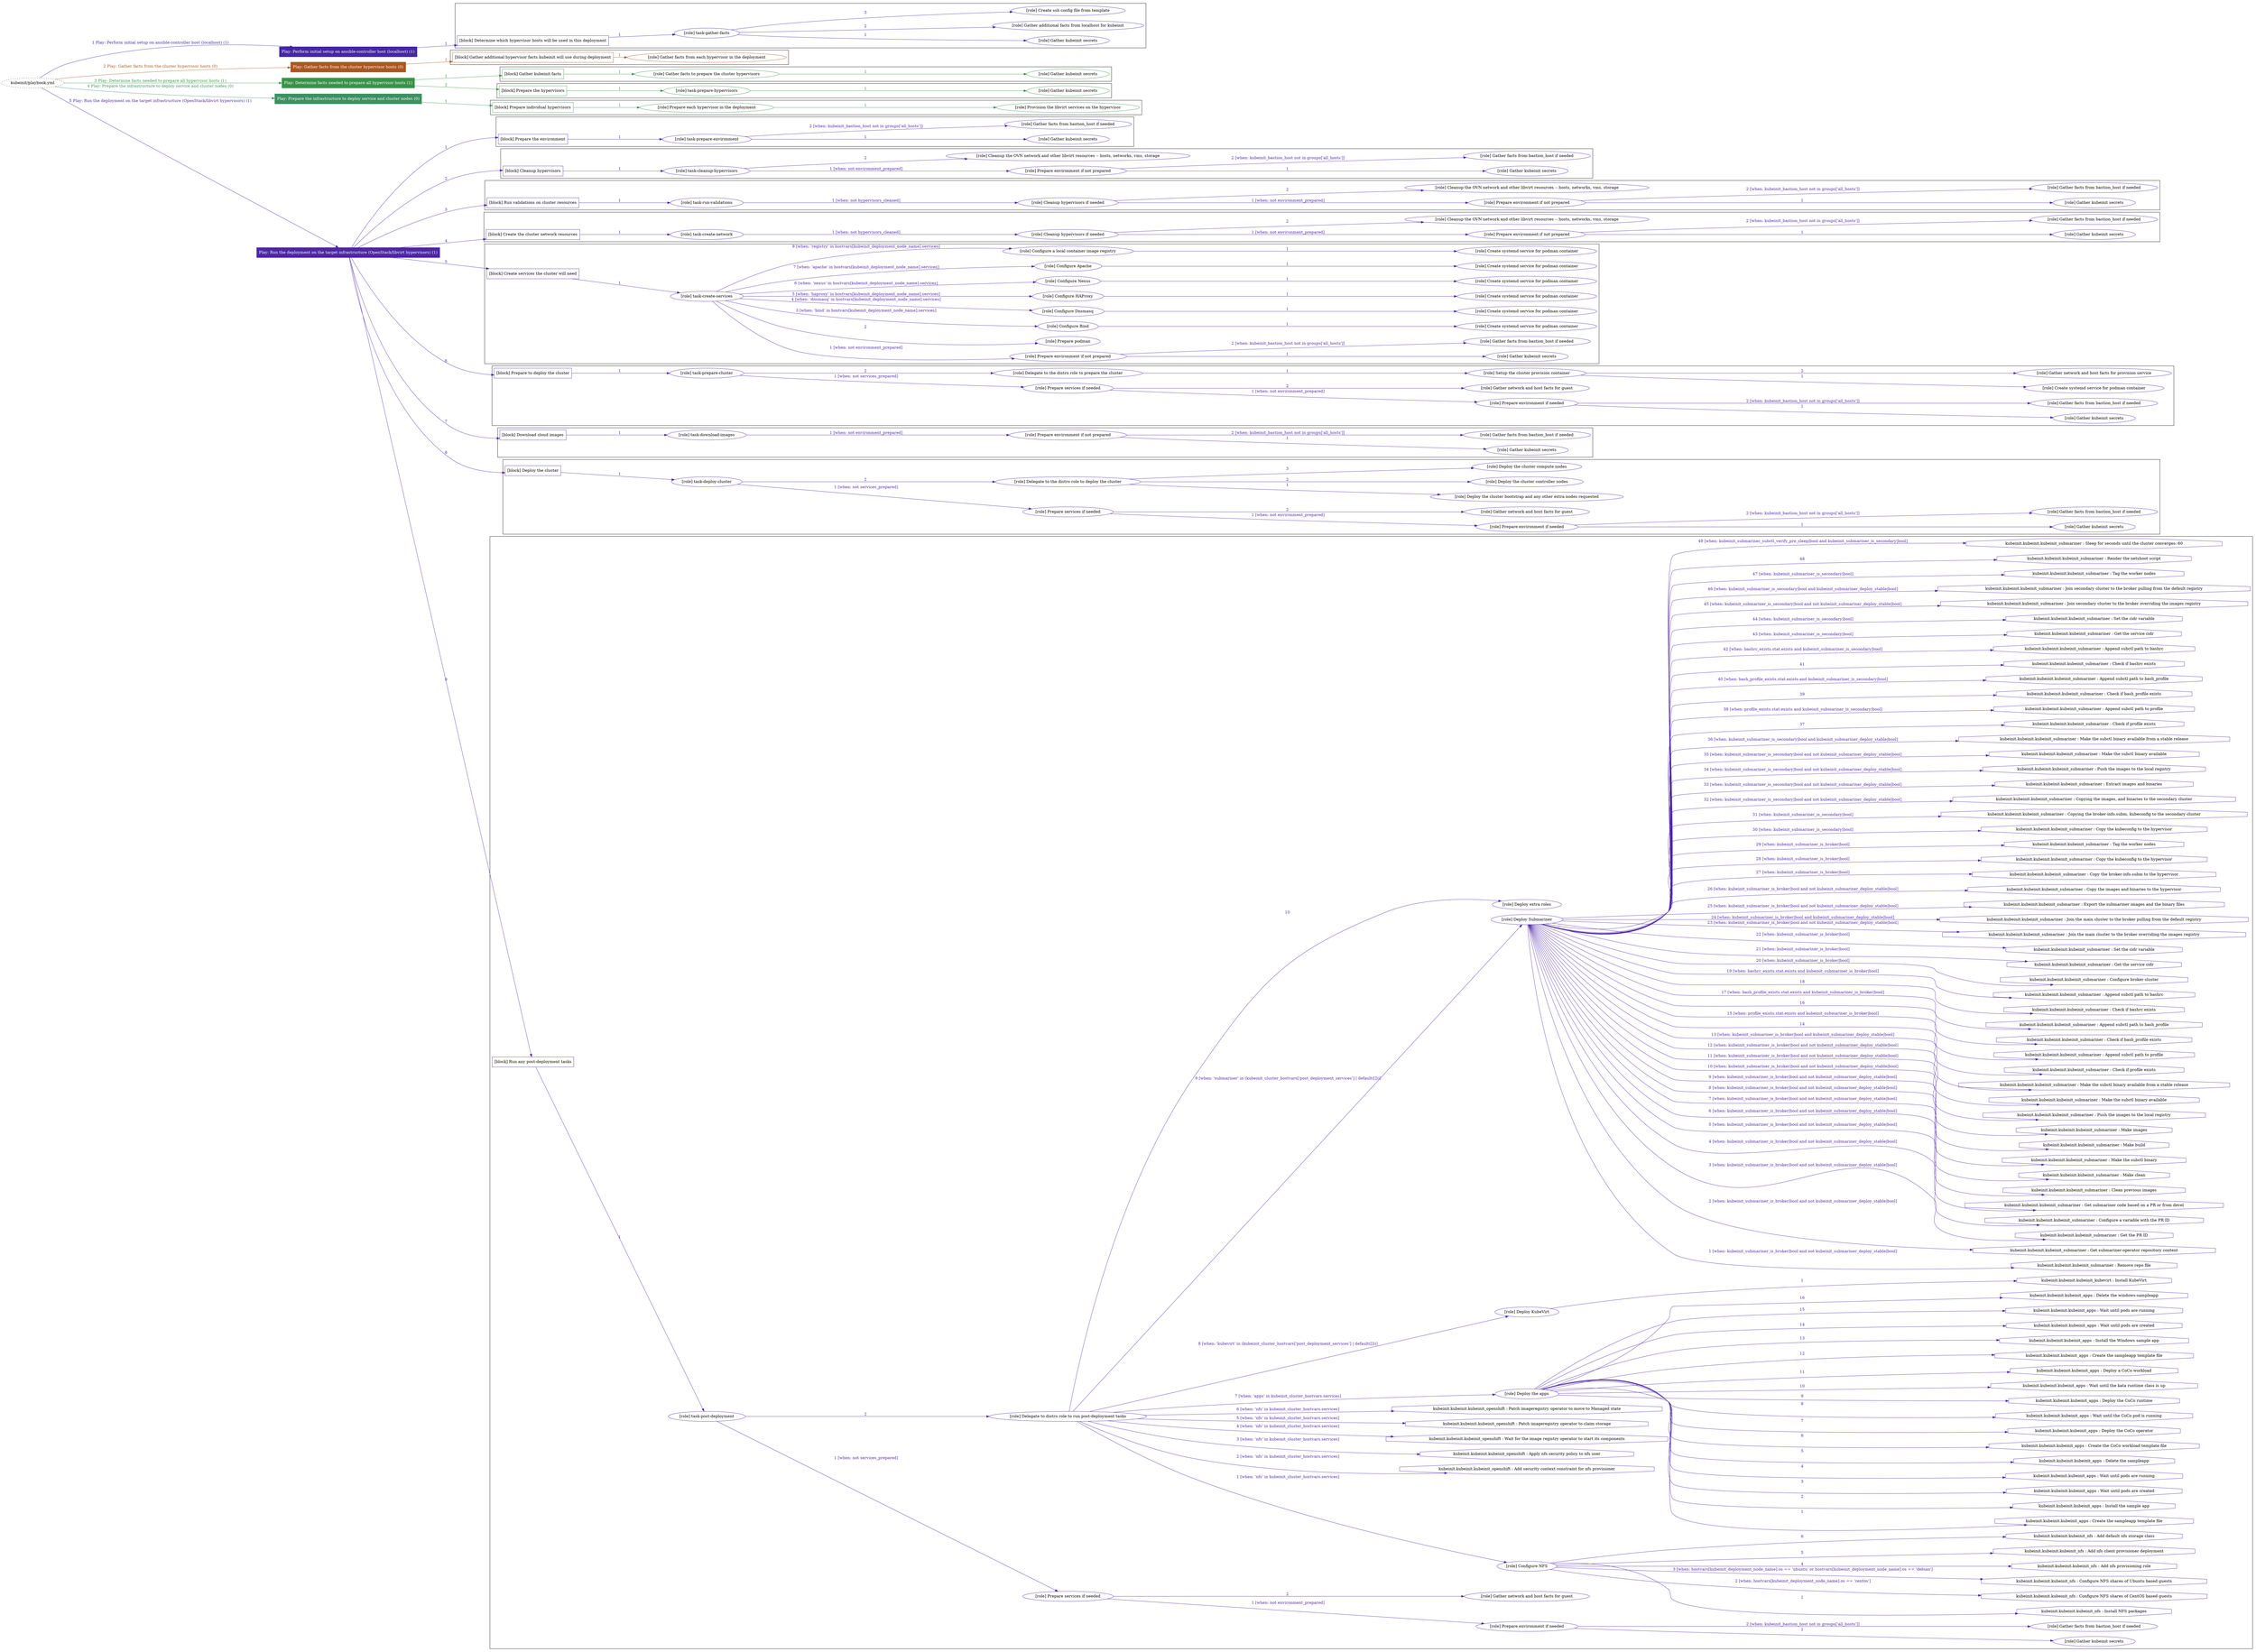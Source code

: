 digraph {
	graph [concentrate=true ordering=in rankdir=LR ratio=fill]
	edge [esep=5 sep=10]
	"kubeinit/playbook.yml" [URL="/home/runner/work/kubeinit/kubeinit/kubeinit/playbook.yml" id=playbook_de5c9c1d style=dotted]
	"kubeinit/playbook.yml" -> play_b627b466 [label="1 Play: Perform initial setup on ansible-controller host (localhost) (1)" color="#4426a6" fontcolor="#4426a6" id=edge_play_b627b466 labeltooltip="1 Play: Perform initial setup on ansible-controller host (localhost) (1)" tooltip="1 Play: Perform initial setup on ansible-controller host (localhost) (1)"]
	subgraph "Play: Perform initial setup on ansible-controller host (localhost) (1)" {
		play_b627b466 [label="Play: Perform initial setup on ansible-controller host (localhost) (1)" URL="/home/runner/work/kubeinit/kubeinit/kubeinit/playbook.yml" color="#4426a6" fontcolor="#ffffff" id=play_b627b466 shape=box style=filled tooltip=localhost]
		play_b627b466 -> block_ad6d891d [label=1 color="#4426a6" fontcolor="#4426a6" id=edge_block_ad6d891d labeltooltip=1 tooltip=1]
		subgraph cluster_block_ad6d891d {
			block_ad6d891d [label="[block] Determine which hypervisor hosts will be used in this deployment" URL="/home/runner/work/kubeinit/kubeinit/kubeinit/playbook.yml" color="#4426a6" id=block_ad6d891d labeltooltip="Determine which hypervisor hosts will be used in this deployment" shape=box tooltip="Determine which hypervisor hosts will be used in this deployment"]
			block_ad6d891d -> role_30e322d4 [label="1 " color="#4426a6" fontcolor="#4426a6" id=edge_role_30e322d4 labeltooltip="1 " tooltip="1 "]
			subgraph "task-gather-facts" {
				role_30e322d4 [label="[role] task-gather-facts" URL="/home/runner/work/kubeinit/kubeinit/kubeinit/playbook.yml" color="#4426a6" id=role_30e322d4 tooltip="task-gather-facts"]
				role_30e322d4 -> role_1be11142 [label="1 " color="#4426a6" fontcolor="#4426a6" id=edge_role_1be11142 labeltooltip="1 " tooltip="1 "]
				subgraph "Gather kubeinit secrets" {
					role_1be11142 [label="[role] Gather kubeinit secrets" URL="/home/runner/.ansible/collections/ansible_collections/kubeinit/kubeinit/roles/kubeinit_prepare/tasks/build_hypervisors_group.yml" color="#4426a6" id=role_1be11142 tooltip="Gather kubeinit secrets"]
				}
				role_30e322d4 -> role_a06c9ddb [label="2 " color="#4426a6" fontcolor="#4426a6" id=edge_role_a06c9ddb labeltooltip="2 " tooltip="2 "]
				subgraph "Gather additional facts from localhost for kubeinit" {
					role_a06c9ddb [label="[role] Gather additional facts from localhost for kubeinit" URL="/home/runner/.ansible/collections/ansible_collections/kubeinit/kubeinit/roles/kubeinit_prepare/tasks/build_hypervisors_group.yml" color="#4426a6" id=role_a06c9ddb tooltip="Gather additional facts from localhost for kubeinit"]
				}
				role_30e322d4 -> role_cccbb727 [label="3 " color="#4426a6" fontcolor="#4426a6" id=edge_role_cccbb727 labeltooltip="3 " tooltip="3 "]
				subgraph "Create ssh config file from template" {
					role_cccbb727 [label="[role] Create ssh config file from template" URL="/home/runner/.ansible/collections/ansible_collections/kubeinit/kubeinit/roles/kubeinit_prepare/tasks/build_hypervisors_group.yml" color="#4426a6" id=role_cccbb727 tooltip="Create ssh config file from template"]
				}
			}
		}
	}
	"kubeinit/playbook.yml" -> play_51825b9b [label="2 Play: Gather facts from the cluster hypervisor hosts (0)" color="#ab5721" fontcolor="#ab5721" id=edge_play_51825b9b labeltooltip="2 Play: Gather facts from the cluster hypervisor hosts (0)" tooltip="2 Play: Gather facts from the cluster hypervisor hosts (0)"]
	subgraph "Play: Gather facts from the cluster hypervisor hosts (0)" {
		play_51825b9b [label="Play: Gather facts from the cluster hypervisor hosts (0)" URL="/home/runner/work/kubeinit/kubeinit/kubeinit/playbook.yml" color="#ab5721" fontcolor="#ffffff" id=play_51825b9b shape=box style=filled tooltip="Play: Gather facts from the cluster hypervisor hosts (0)"]
		play_51825b9b -> block_a6c953a0 [label=1 color="#ab5721" fontcolor="#ab5721" id=edge_block_a6c953a0 labeltooltip=1 tooltip=1]
		subgraph cluster_block_a6c953a0 {
			block_a6c953a0 [label="[block] Gather additional hypervisor facts kubeinit will use during deployment" URL="/home/runner/work/kubeinit/kubeinit/kubeinit/playbook.yml" color="#ab5721" id=block_a6c953a0 labeltooltip="Gather additional hypervisor facts kubeinit will use during deployment" shape=box tooltip="Gather additional hypervisor facts kubeinit will use during deployment"]
			block_a6c953a0 -> role_4d37ab26 [label="1 " color="#ab5721" fontcolor="#ab5721" id=edge_role_4d37ab26 labeltooltip="1 " tooltip="1 "]
			subgraph "Gather facts from each hypervisor in the deployment" {
				role_4d37ab26 [label="[role] Gather facts from each hypervisor in the deployment" URL="/home/runner/work/kubeinit/kubeinit/kubeinit/playbook.yml" color="#ab5721" id=role_4d37ab26 tooltip="Gather facts from each hypervisor in the deployment"]
			}
		}
	}
	"kubeinit/playbook.yml" -> play_e2deb8a3 [label="3 Play: Determine facts needed to prepare all hypervisor hosts (1)" color="#399347" fontcolor="#399347" id=edge_play_e2deb8a3 labeltooltip="3 Play: Determine facts needed to prepare all hypervisor hosts (1)" tooltip="3 Play: Determine facts needed to prepare all hypervisor hosts (1)"]
	subgraph "Play: Determine facts needed to prepare all hypervisor hosts (1)" {
		play_e2deb8a3 [label="Play: Determine facts needed to prepare all hypervisor hosts (1)" URL="/home/runner/work/kubeinit/kubeinit/kubeinit/playbook.yml" color="#399347" fontcolor="#ffffff" id=play_e2deb8a3 shape=box style=filled tooltip=localhost]
		play_e2deb8a3 -> block_65c66384 [label=1 color="#399347" fontcolor="#399347" id=edge_block_65c66384 labeltooltip=1 tooltip=1]
		subgraph cluster_block_65c66384 {
			block_65c66384 [label="[block] Gather kubeinit facts" URL="/home/runner/work/kubeinit/kubeinit/kubeinit/playbook.yml" color="#399347" id=block_65c66384 labeltooltip="Gather kubeinit facts" shape=box tooltip="Gather kubeinit facts"]
			block_65c66384 -> role_4d65bc82 [label="1 " color="#399347" fontcolor="#399347" id=edge_role_4d65bc82 labeltooltip="1 " tooltip="1 "]
			subgraph "Gather facts to prepare the cluster hypervisors" {
				role_4d65bc82 [label="[role] Gather facts to prepare the cluster hypervisors" URL="/home/runner/work/kubeinit/kubeinit/kubeinit/playbook.yml" color="#399347" id=role_4d65bc82 tooltip="Gather facts to prepare the cluster hypervisors"]
				role_4d65bc82 -> role_e3723638 [label="1 " color="#399347" fontcolor="#399347" id=edge_role_e3723638 labeltooltip="1 " tooltip="1 "]
				subgraph "Gather kubeinit secrets" {
					role_e3723638 [label="[role] Gather kubeinit secrets" URL="/home/runner/.ansible/collections/ansible_collections/kubeinit/kubeinit/roles/kubeinit_prepare/tasks/gather_kubeinit_facts.yml" color="#399347" id=role_e3723638 tooltip="Gather kubeinit secrets"]
				}
			}
		}
		play_e2deb8a3 -> block_7896ffed [label=2 color="#399347" fontcolor="#399347" id=edge_block_7896ffed labeltooltip=2 tooltip=2]
		subgraph cluster_block_7896ffed {
			block_7896ffed [label="[block] Prepare the hypervisors" URL="/home/runner/work/kubeinit/kubeinit/kubeinit/playbook.yml" color="#399347" id=block_7896ffed labeltooltip="Prepare the hypervisors" shape=box tooltip="Prepare the hypervisors"]
			block_7896ffed -> role_ade8db72 [label="1 " color="#399347" fontcolor="#399347" id=edge_role_ade8db72 labeltooltip="1 " tooltip="1 "]
			subgraph "task-prepare-hypervisors" {
				role_ade8db72 [label="[role] task-prepare-hypervisors" URL="/home/runner/work/kubeinit/kubeinit/kubeinit/playbook.yml" color="#399347" id=role_ade8db72 tooltip="task-prepare-hypervisors"]
				role_ade8db72 -> role_289deba4 [label="1 " color="#399347" fontcolor="#399347" id=edge_role_289deba4 labeltooltip="1 " tooltip="1 "]
				subgraph "Gather kubeinit secrets" {
					role_289deba4 [label="[role] Gather kubeinit secrets" URL="/home/runner/.ansible/collections/ansible_collections/kubeinit/kubeinit/roles/kubeinit_prepare/tasks/gather_kubeinit_facts.yml" color="#399347" id=role_289deba4 tooltip="Gather kubeinit secrets"]
				}
			}
		}
	}
	"kubeinit/playbook.yml" -> play_3a8eb3c9 [label="4 Play: Prepare the infrastructure to deploy service and cluster nodes (0)" color="#3b9160" fontcolor="#3b9160" id=edge_play_3a8eb3c9 labeltooltip="4 Play: Prepare the infrastructure to deploy service and cluster nodes (0)" tooltip="4 Play: Prepare the infrastructure to deploy service and cluster nodes (0)"]
	subgraph "Play: Prepare the infrastructure to deploy service and cluster nodes (0)" {
		play_3a8eb3c9 [label="Play: Prepare the infrastructure to deploy service and cluster nodes (0)" URL="/home/runner/work/kubeinit/kubeinit/kubeinit/playbook.yml" color="#3b9160" fontcolor="#ffffff" id=play_3a8eb3c9 shape=box style=filled tooltip="Play: Prepare the infrastructure to deploy service and cluster nodes (0)"]
		play_3a8eb3c9 -> block_795b11e7 [label=1 color="#3b9160" fontcolor="#3b9160" id=edge_block_795b11e7 labeltooltip=1 tooltip=1]
		subgraph cluster_block_795b11e7 {
			block_795b11e7 [label="[block] Prepare individual hypervisors" URL="/home/runner/work/kubeinit/kubeinit/kubeinit/playbook.yml" color="#3b9160" id=block_795b11e7 labeltooltip="Prepare individual hypervisors" shape=box tooltip="Prepare individual hypervisors"]
			block_795b11e7 -> role_604de372 [label="1 " color="#3b9160" fontcolor="#3b9160" id=edge_role_604de372 labeltooltip="1 " tooltip="1 "]
			subgraph "Prepare each hypervisor in the deployment" {
				role_604de372 [label="[role] Prepare each hypervisor in the deployment" URL="/home/runner/work/kubeinit/kubeinit/kubeinit/playbook.yml" color="#3b9160" id=role_604de372 tooltip="Prepare each hypervisor in the deployment"]
				role_604de372 -> role_56e894ce [label="1 " color="#3b9160" fontcolor="#3b9160" id=edge_role_56e894ce labeltooltip="1 " tooltip="1 "]
				subgraph "Provision the libvirt services on the hypervisor" {
					role_56e894ce [label="[role] Provision the libvirt services on the hypervisor" URL="/home/runner/.ansible/collections/ansible_collections/kubeinit/kubeinit/roles/kubeinit_prepare/tasks/prepare_hypervisor.yml" color="#3b9160" id=role_56e894ce tooltip="Provision the libvirt services on the hypervisor"]
				}
			}
		}
	}
	"kubeinit/playbook.yml" -> play_e25b6f72 [label="5 Play: Run the deployment on the target infrastructure (OpenStack/libvirt hypervisors) (1)" color="#4e26a6" fontcolor="#4e26a6" id=edge_play_e25b6f72 labeltooltip="5 Play: Run the deployment on the target infrastructure (OpenStack/libvirt hypervisors) (1)" tooltip="5 Play: Run the deployment on the target infrastructure (OpenStack/libvirt hypervisors) (1)"]
	subgraph "Play: Run the deployment on the target infrastructure (OpenStack/libvirt hypervisors) (1)" {
		play_e25b6f72 [label="Play: Run the deployment on the target infrastructure (OpenStack/libvirt hypervisors) (1)" URL="/home/runner/work/kubeinit/kubeinit/kubeinit/playbook.yml" color="#4e26a6" fontcolor="#ffffff" id=play_e25b6f72 shape=box style=filled tooltip=localhost]
		play_e25b6f72 -> block_d21b5d61 [label=1 color="#4e26a6" fontcolor="#4e26a6" id=edge_block_d21b5d61 labeltooltip=1 tooltip=1]
		subgraph cluster_block_d21b5d61 {
			block_d21b5d61 [label="[block] Prepare the environment" URL="/home/runner/work/kubeinit/kubeinit/kubeinit/playbook.yml" color="#4e26a6" id=block_d21b5d61 labeltooltip="Prepare the environment" shape=box tooltip="Prepare the environment"]
			block_d21b5d61 -> role_9186d3e1 [label="1 " color="#4e26a6" fontcolor="#4e26a6" id=edge_role_9186d3e1 labeltooltip="1 " tooltip="1 "]
			subgraph "task-prepare-environment" {
				role_9186d3e1 [label="[role] task-prepare-environment" URL="/home/runner/work/kubeinit/kubeinit/kubeinit/playbook.yml" color="#4e26a6" id=role_9186d3e1 tooltip="task-prepare-environment"]
				role_9186d3e1 -> role_b4e6efc1 [label="1 " color="#4e26a6" fontcolor="#4e26a6" id=edge_role_b4e6efc1 labeltooltip="1 " tooltip="1 "]
				subgraph "Gather kubeinit secrets" {
					role_b4e6efc1 [label="[role] Gather kubeinit secrets" URL="/home/runner/.ansible/collections/ansible_collections/kubeinit/kubeinit/roles/kubeinit_prepare/tasks/gather_kubeinit_facts.yml" color="#4e26a6" id=role_b4e6efc1 tooltip="Gather kubeinit secrets"]
				}
				role_9186d3e1 -> role_bec62541 [label="2 [when: kubeinit_bastion_host not in groups['all_hosts']]" color="#4e26a6" fontcolor="#4e26a6" id=edge_role_bec62541 labeltooltip="2 [when: kubeinit_bastion_host not in groups['all_hosts']]" tooltip="2 [when: kubeinit_bastion_host not in groups['all_hosts']]"]
				subgraph "Gather facts from bastion_host if needed" {
					role_bec62541 [label="[role] Gather facts from bastion_host if needed" URL="/home/runner/.ansible/collections/ansible_collections/kubeinit/kubeinit/roles/kubeinit_prepare/tasks/main.yml" color="#4e26a6" id=role_bec62541 tooltip="Gather facts from bastion_host if needed"]
				}
			}
		}
		play_e25b6f72 -> block_c2184f80 [label=2 color="#4e26a6" fontcolor="#4e26a6" id=edge_block_c2184f80 labeltooltip=2 tooltip=2]
		subgraph cluster_block_c2184f80 {
			block_c2184f80 [label="[block] Cleanup hypervisors" URL="/home/runner/work/kubeinit/kubeinit/kubeinit/playbook.yml" color="#4e26a6" id=block_c2184f80 labeltooltip="Cleanup hypervisors" shape=box tooltip="Cleanup hypervisors"]
			block_c2184f80 -> role_015384aa [label="1 " color="#4e26a6" fontcolor="#4e26a6" id=edge_role_015384aa labeltooltip="1 " tooltip="1 "]
			subgraph "task-cleanup-hypervisors" {
				role_015384aa [label="[role] task-cleanup-hypervisors" URL="/home/runner/work/kubeinit/kubeinit/kubeinit/playbook.yml" color="#4e26a6" id=role_015384aa tooltip="task-cleanup-hypervisors"]
				role_015384aa -> role_86d040f9 [label="1 [when: not environment_prepared]" color="#4e26a6" fontcolor="#4e26a6" id=edge_role_86d040f9 labeltooltip="1 [when: not environment_prepared]" tooltip="1 [when: not environment_prepared]"]
				subgraph "Prepare environment if not prepared" {
					role_86d040f9 [label="[role] Prepare environment if not prepared" URL="/home/runner/.ansible/collections/ansible_collections/kubeinit/kubeinit/roles/kubeinit_libvirt/tasks/cleanup_hypervisors.yml" color="#4e26a6" id=role_86d040f9 tooltip="Prepare environment if not prepared"]
					role_86d040f9 -> role_2bc58144 [label="1 " color="#4e26a6" fontcolor="#4e26a6" id=edge_role_2bc58144 labeltooltip="1 " tooltip="1 "]
					subgraph "Gather kubeinit secrets" {
						role_2bc58144 [label="[role] Gather kubeinit secrets" URL="/home/runner/.ansible/collections/ansible_collections/kubeinit/kubeinit/roles/kubeinit_prepare/tasks/gather_kubeinit_facts.yml" color="#4e26a6" id=role_2bc58144 tooltip="Gather kubeinit secrets"]
					}
					role_86d040f9 -> role_687f33f8 [label="2 [when: kubeinit_bastion_host not in groups['all_hosts']]" color="#4e26a6" fontcolor="#4e26a6" id=edge_role_687f33f8 labeltooltip="2 [when: kubeinit_bastion_host not in groups['all_hosts']]" tooltip="2 [when: kubeinit_bastion_host not in groups['all_hosts']]"]
					subgraph "Gather facts from bastion_host if needed" {
						role_687f33f8 [label="[role] Gather facts from bastion_host if needed" URL="/home/runner/.ansible/collections/ansible_collections/kubeinit/kubeinit/roles/kubeinit_prepare/tasks/main.yml" color="#4e26a6" id=role_687f33f8 tooltip="Gather facts from bastion_host if needed"]
					}
				}
				role_015384aa -> role_606e3ca2 [label="2 " color="#4e26a6" fontcolor="#4e26a6" id=edge_role_606e3ca2 labeltooltip="2 " tooltip="2 "]
				subgraph "Cleanup the OVN network and other libvirt resources -- hosts, networks, vms, storage" {
					role_606e3ca2 [label="[role] Cleanup the OVN network and other libvirt resources -- hosts, networks, vms, storage" URL="/home/runner/.ansible/collections/ansible_collections/kubeinit/kubeinit/roles/kubeinit_libvirt/tasks/cleanup_hypervisors.yml" color="#4e26a6" id=role_606e3ca2 tooltip="Cleanup the OVN network and other libvirt resources -- hosts, networks, vms, storage"]
				}
			}
		}
		play_e25b6f72 -> block_e491dfa9 [label=3 color="#4e26a6" fontcolor="#4e26a6" id=edge_block_e491dfa9 labeltooltip=3 tooltip=3]
		subgraph cluster_block_e491dfa9 {
			block_e491dfa9 [label="[block] Run validations on cluster resources" URL="/home/runner/work/kubeinit/kubeinit/kubeinit/playbook.yml" color="#4e26a6" id=block_e491dfa9 labeltooltip="Run validations on cluster resources" shape=box tooltip="Run validations on cluster resources"]
			block_e491dfa9 -> role_8bc3d190 [label="1 " color="#4e26a6" fontcolor="#4e26a6" id=edge_role_8bc3d190 labeltooltip="1 " tooltip="1 "]
			subgraph "task-run-validations" {
				role_8bc3d190 [label="[role] task-run-validations" URL="/home/runner/work/kubeinit/kubeinit/kubeinit/playbook.yml" color="#4e26a6" id=role_8bc3d190 tooltip="task-run-validations"]
				role_8bc3d190 -> role_869e98e0 [label="1 [when: not hypervisors_cleaned]" color="#4e26a6" fontcolor="#4e26a6" id=edge_role_869e98e0 labeltooltip="1 [when: not hypervisors_cleaned]" tooltip="1 [when: not hypervisors_cleaned]"]
				subgraph "Cleanup hypervisors if needed" {
					role_869e98e0 [label="[role] Cleanup hypervisors if needed" URL="/home/runner/.ansible/collections/ansible_collections/kubeinit/kubeinit/roles/kubeinit_validations/tasks/main.yml" color="#4e26a6" id=role_869e98e0 tooltip="Cleanup hypervisors if needed"]
					role_869e98e0 -> role_3eaf2884 [label="1 [when: not environment_prepared]" color="#4e26a6" fontcolor="#4e26a6" id=edge_role_3eaf2884 labeltooltip="1 [when: not environment_prepared]" tooltip="1 [when: not environment_prepared]"]
					subgraph "Prepare environment if not prepared" {
						role_3eaf2884 [label="[role] Prepare environment if not prepared" URL="/home/runner/.ansible/collections/ansible_collections/kubeinit/kubeinit/roles/kubeinit_libvirt/tasks/cleanup_hypervisors.yml" color="#4e26a6" id=role_3eaf2884 tooltip="Prepare environment if not prepared"]
						role_3eaf2884 -> role_2f318d79 [label="1 " color="#4e26a6" fontcolor="#4e26a6" id=edge_role_2f318d79 labeltooltip="1 " tooltip="1 "]
						subgraph "Gather kubeinit secrets" {
							role_2f318d79 [label="[role] Gather kubeinit secrets" URL="/home/runner/.ansible/collections/ansible_collections/kubeinit/kubeinit/roles/kubeinit_prepare/tasks/gather_kubeinit_facts.yml" color="#4e26a6" id=role_2f318d79 tooltip="Gather kubeinit secrets"]
						}
						role_3eaf2884 -> role_f5957570 [label="2 [when: kubeinit_bastion_host not in groups['all_hosts']]" color="#4e26a6" fontcolor="#4e26a6" id=edge_role_f5957570 labeltooltip="2 [when: kubeinit_bastion_host not in groups['all_hosts']]" tooltip="2 [when: kubeinit_bastion_host not in groups['all_hosts']]"]
						subgraph "Gather facts from bastion_host if needed" {
							role_f5957570 [label="[role] Gather facts from bastion_host if needed" URL="/home/runner/.ansible/collections/ansible_collections/kubeinit/kubeinit/roles/kubeinit_prepare/tasks/main.yml" color="#4e26a6" id=role_f5957570 tooltip="Gather facts from bastion_host if needed"]
						}
					}
					role_869e98e0 -> role_91079691 [label="2 " color="#4e26a6" fontcolor="#4e26a6" id=edge_role_91079691 labeltooltip="2 " tooltip="2 "]
					subgraph "Cleanup the OVN network and other libvirt resources -- hosts, networks, vms, storage" {
						role_91079691 [label="[role] Cleanup the OVN network and other libvirt resources -- hosts, networks, vms, storage" URL="/home/runner/.ansible/collections/ansible_collections/kubeinit/kubeinit/roles/kubeinit_libvirt/tasks/cleanup_hypervisors.yml" color="#4e26a6" id=role_91079691 tooltip="Cleanup the OVN network and other libvirt resources -- hosts, networks, vms, storage"]
					}
				}
			}
		}
		play_e25b6f72 -> block_be3c99bf [label=4 color="#4e26a6" fontcolor="#4e26a6" id=edge_block_be3c99bf labeltooltip=4 tooltip=4]
		subgraph cluster_block_be3c99bf {
			block_be3c99bf [label="[block] Create the cluster network resources" URL="/home/runner/work/kubeinit/kubeinit/kubeinit/playbook.yml" color="#4e26a6" id=block_be3c99bf labeltooltip="Create the cluster network resources" shape=box tooltip="Create the cluster network resources"]
			block_be3c99bf -> role_46b42563 [label="1 " color="#4e26a6" fontcolor="#4e26a6" id=edge_role_46b42563 labeltooltip="1 " tooltip="1 "]
			subgraph "task-create-network" {
				role_46b42563 [label="[role] task-create-network" URL="/home/runner/work/kubeinit/kubeinit/kubeinit/playbook.yml" color="#4e26a6" id=role_46b42563 tooltip="task-create-network"]
				role_46b42563 -> role_33096ed4 [label="1 [when: not hypervisors_cleaned]" color="#4e26a6" fontcolor="#4e26a6" id=edge_role_33096ed4 labeltooltip="1 [when: not hypervisors_cleaned]" tooltip="1 [when: not hypervisors_cleaned]"]
				subgraph "Cleanup hypervisors if needed" {
					role_33096ed4 [label="[role] Cleanup hypervisors if needed" URL="/home/runner/.ansible/collections/ansible_collections/kubeinit/kubeinit/roles/kubeinit_libvirt/tasks/create_network.yml" color="#4e26a6" id=role_33096ed4 tooltip="Cleanup hypervisors if needed"]
					role_33096ed4 -> role_c91085b2 [label="1 [when: not environment_prepared]" color="#4e26a6" fontcolor="#4e26a6" id=edge_role_c91085b2 labeltooltip="1 [when: not environment_prepared]" tooltip="1 [when: not environment_prepared]"]
					subgraph "Prepare environment if not prepared" {
						role_c91085b2 [label="[role] Prepare environment if not prepared" URL="/home/runner/.ansible/collections/ansible_collections/kubeinit/kubeinit/roles/kubeinit_libvirt/tasks/cleanup_hypervisors.yml" color="#4e26a6" id=role_c91085b2 tooltip="Prepare environment if not prepared"]
						role_c91085b2 -> role_bc71c1aa [label="1 " color="#4e26a6" fontcolor="#4e26a6" id=edge_role_bc71c1aa labeltooltip="1 " tooltip="1 "]
						subgraph "Gather kubeinit secrets" {
							role_bc71c1aa [label="[role] Gather kubeinit secrets" URL="/home/runner/.ansible/collections/ansible_collections/kubeinit/kubeinit/roles/kubeinit_prepare/tasks/gather_kubeinit_facts.yml" color="#4e26a6" id=role_bc71c1aa tooltip="Gather kubeinit secrets"]
						}
						role_c91085b2 -> role_1fbb59e5 [label="2 [when: kubeinit_bastion_host not in groups['all_hosts']]" color="#4e26a6" fontcolor="#4e26a6" id=edge_role_1fbb59e5 labeltooltip="2 [when: kubeinit_bastion_host not in groups['all_hosts']]" tooltip="2 [when: kubeinit_bastion_host not in groups['all_hosts']]"]
						subgraph "Gather facts from bastion_host if needed" {
							role_1fbb59e5 [label="[role] Gather facts from bastion_host if needed" URL="/home/runner/.ansible/collections/ansible_collections/kubeinit/kubeinit/roles/kubeinit_prepare/tasks/main.yml" color="#4e26a6" id=role_1fbb59e5 tooltip="Gather facts from bastion_host if needed"]
						}
					}
					role_33096ed4 -> role_14634177 [label="2 " color="#4e26a6" fontcolor="#4e26a6" id=edge_role_14634177 labeltooltip="2 " tooltip="2 "]
					subgraph "Cleanup the OVN network and other libvirt resources -- hosts, networks, vms, storage" {
						role_14634177 [label="[role] Cleanup the OVN network and other libvirt resources -- hosts, networks, vms, storage" URL="/home/runner/.ansible/collections/ansible_collections/kubeinit/kubeinit/roles/kubeinit_libvirt/tasks/cleanup_hypervisors.yml" color="#4e26a6" id=role_14634177 tooltip="Cleanup the OVN network and other libvirt resources -- hosts, networks, vms, storage"]
					}
				}
			}
		}
		play_e25b6f72 -> block_98558f6a [label=5 color="#4e26a6" fontcolor="#4e26a6" id=edge_block_98558f6a labeltooltip=5 tooltip=5]
		subgraph cluster_block_98558f6a {
			block_98558f6a [label="[block] Create services the cluster will need" URL="/home/runner/work/kubeinit/kubeinit/kubeinit/playbook.yml" color="#4e26a6" id=block_98558f6a labeltooltip="Create services the cluster will need" shape=box tooltip="Create services the cluster will need"]
			block_98558f6a -> role_cf21503b [label="1 " color="#4e26a6" fontcolor="#4e26a6" id=edge_role_cf21503b labeltooltip="1 " tooltip="1 "]
			subgraph "task-create-services" {
				role_cf21503b [label="[role] task-create-services" URL="/home/runner/work/kubeinit/kubeinit/kubeinit/playbook.yml" color="#4e26a6" id=role_cf21503b tooltip="task-create-services"]
				role_cf21503b -> role_227a8967 [label="1 [when: not environment_prepared]" color="#4e26a6" fontcolor="#4e26a6" id=edge_role_227a8967 labeltooltip="1 [when: not environment_prepared]" tooltip="1 [when: not environment_prepared]"]
				subgraph "Prepare environment if not prepared" {
					role_227a8967 [label="[role] Prepare environment if not prepared" URL="/home/runner/.ansible/collections/ansible_collections/kubeinit/kubeinit/roles/kubeinit_services/tasks/main.yml" color="#4e26a6" id=role_227a8967 tooltip="Prepare environment if not prepared"]
					role_227a8967 -> role_126949c4 [label="1 " color="#4e26a6" fontcolor="#4e26a6" id=edge_role_126949c4 labeltooltip="1 " tooltip="1 "]
					subgraph "Gather kubeinit secrets" {
						role_126949c4 [label="[role] Gather kubeinit secrets" URL="/home/runner/.ansible/collections/ansible_collections/kubeinit/kubeinit/roles/kubeinit_prepare/tasks/gather_kubeinit_facts.yml" color="#4e26a6" id=role_126949c4 tooltip="Gather kubeinit secrets"]
					}
					role_227a8967 -> role_9d65d06f [label="2 [when: kubeinit_bastion_host not in groups['all_hosts']]" color="#4e26a6" fontcolor="#4e26a6" id=edge_role_9d65d06f labeltooltip="2 [when: kubeinit_bastion_host not in groups['all_hosts']]" tooltip="2 [when: kubeinit_bastion_host not in groups['all_hosts']]"]
					subgraph "Gather facts from bastion_host if needed" {
						role_9d65d06f [label="[role] Gather facts from bastion_host if needed" URL="/home/runner/.ansible/collections/ansible_collections/kubeinit/kubeinit/roles/kubeinit_prepare/tasks/main.yml" color="#4e26a6" id=role_9d65d06f tooltip="Gather facts from bastion_host if needed"]
					}
				}
				role_cf21503b -> role_b42c7e5e [label="2 " color="#4e26a6" fontcolor="#4e26a6" id=edge_role_b42c7e5e labeltooltip="2 " tooltip="2 "]
				subgraph "Prepare podman" {
					role_b42c7e5e [label="[role] Prepare podman" URL="/home/runner/.ansible/collections/ansible_collections/kubeinit/kubeinit/roles/kubeinit_services/tasks/00_create_service_pod.yml" color="#4e26a6" id=role_b42c7e5e tooltip="Prepare podman"]
				}
				role_cf21503b -> role_53f8bef3 [label="3 [when: 'bind' in hostvars[kubeinit_deployment_node_name].services]" color="#4e26a6" fontcolor="#4e26a6" id=edge_role_53f8bef3 labeltooltip="3 [when: 'bind' in hostvars[kubeinit_deployment_node_name].services]" tooltip="3 [when: 'bind' in hostvars[kubeinit_deployment_node_name].services]"]
				subgraph "Configure Bind" {
					role_53f8bef3 [label="[role] Configure Bind" URL="/home/runner/.ansible/collections/ansible_collections/kubeinit/kubeinit/roles/kubeinit_services/tasks/start_services_containers.yml" color="#4e26a6" id=role_53f8bef3 tooltip="Configure Bind"]
					role_53f8bef3 -> role_e023ce8d [label="1 " color="#4e26a6" fontcolor="#4e26a6" id=edge_role_e023ce8d labeltooltip="1 " tooltip="1 "]
					subgraph "Create systemd service for podman container" {
						role_e023ce8d [label="[role] Create systemd service for podman container" URL="/home/runner/.ansible/collections/ansible_collections/kubeinit/kubeinit/roles/kubeinit_bind/tasks/main.yml" color="#4e26a6" id=role_e023ce8d tooltip="Create systemd service for podman container"]
					}
				}
				role_cf21503b -> role_094d235a [label="4 [when: 'dnsmasq' in hostvars[kubeinit_deployment_node_name].services]" color="#4e26a6" fontcolor="#4e26a6" id=edge_role_094d235a labeltooltip="4 [when: 'dnsmasq' in hostvars[kubeinit_deployment_node_name].services]" tooltip="4 [when: 'dnsmasq' in hostvars[kubeinit_deployment_node_name].services]"]
				subgraph "Configure Dnsmasq" {
					role_094d235a [label="[role] Configure Dnsmasq" URL="/home/runner/.ansible/collections/ansible_collections/kubeinit/kubeinit/roles/kubeinit_services/tasks/start_services_containers.yml" color="#4e26a6" id=role_094d235a tooltip="Configure Dnsmasq"]
					role_094d235a -> role_2938e477 [label="1 " color="#4e26a6" fontcolor="#4e26a6" id=edge_role_2938e477 labeltooltip="1 " tooltip="1 "]
					subgraph "Create systemd service for podman container" {
						role_2938e477 [label="[role] Create systemd service for podman container" URL="/home/runner/.ansible/collections/ansible_collections/kubeinit/kubeinit/roles/kubeinit_dnsmasq/tasks/main.yml" color="#4e26a6" id=role_2938e477 tooltip="Create systemd service for podman container"]
					}
				}
				role_cf21503b -> role_1a271ed0 [label="5 [when: 'haproxy' in hostvars[kubeinit_deployment_node_name].services]" color="#4e26a6" fontcolor="#4e26a6" id=edge_role_1a271ed0 labeltooltip="5 [when: 'haproxy' in hostvars[kubeinit_deployment_node_name].services]" tooltip="5 [when: 'haproxy' in hostvars[kubeinit_deployment_node_name].services]"]
				subgraph "Configure HAProxy" {
					role_1a271ed0 [label="[role] Configure HAProxy" URL="/home/runner/.ansible/collections/ansible_collections/kubeinit/kubeinit/roles/kubeinit_services/tasks/start_services_containers.yml" color="#4e26a6" id=role_1a271ed0 tooltip="Configure HAProxy"]
					role_1a271ed0 -> role_406c8c4a [label="1 " color="#4e26a6" fontcolor="#4e26a6" id=edge_role_406c8c4a labeltooltip="1 " tooltip="1 "]
					subgraph "Create systemd service for podman container" {
						role_406c8c4a [label="[role] Create systemd service for podman container" URL="/home/runner/.ansible/collections/ansible_collections/kubeinit/kubeinit/roles/kubeinit_haproxy/tasks/main.yml" color="#4e26a6" id=role_406c8c4a tooltip="Create systemd service for podman container"]
					}
				}
				role_cf21503b -> role_92a2a396 [label="6 [when: 'nexus' in hostvars[kubeinit_deployment_node_name].services]" color="#4e26a6" fontcolor="#4e26a6" id=edge_role_92a2a396 labeltooltip="6 [when: 'nexus' in hostvars[kubeinit_deployment_node_name].services]" tooltip="6 [when: 'nexus' in hostvars[kubeinit_deployment_node_name].services]"]
				subgraph "Configure Nexus" {
					role_92a2a396 [label="[role] Configure Nexus" URL="/home/runner/.ansible/collections/ansible_collections/kubeinit/kubeinit/roles/kubeinit_services/tasks/start_services_containers.yml" color="#4e26a6" id=role_92a2a396 tooltip="Configure Nexus"]
					role_92a2a396 -> role_74cd34a0 [label="1 " color="#4e26a6" fontcolor="#4e26a6" id=edge_role_74cd34a0 labeltooltip="1 " tooltip="1 "]
					subgraph "Create systemd service for podman container" {
						role_74cd34a0 [label="[role] Create systemd service for podman container" URL="/home/runner/.ansible/collections/ansible_collections/kubeinit/kubeinit/roles/kubeinit_nexus/tasks/main.yml" color="#4e26a6" id=role_74cd34a0 tooltip="Create systemd service for podman container"]
					}
				}
				role_cf21503b -> role_308f0945 [label="7 [when: 'apache' in hostvars[kubeinit_deployment_node_name].services]" color="#4e26a6" fontcolor="#4e26a6" id=edge_role_308f0945 labeltooltip="7 [when: 'apache' in hostvars[kubeinit_deployment_node_name].services]" tooltip="7 [when: 'apache' in hostvars[kubeinit_deployment_node_name].services]"]
				subgraph "Configure Apache" {
					role_308f0945 [label="[role] Configure Apache" URL="/home/runner/.ansible/collections/ansible_collections/kubeinit/kubeinit/roles/kubeinit_services/tasks/start_services_containers.yml" color="#4e26a6" id=role_308f0945 tooltip="Configure Apache"]
					role_308f0945 -> role_a91f3fc1 [label="1 " color="#4e26a6" fontcolor="#4e26a6" id=edge_role_a91f3fc1 labeltooltip="1 " tooltip="1 "]
					subgraph "Create systemd service for podman container" {
						role_a91f3fc1 [label="[role] Create systemd service for podman container" URL="/home/runner/.ansible/collections/ansible_collections/kubeinit/kubeinit/roles/kubeinit_apache/tasks/main.yml" color="#4e26a6" id=role_a91f3fc1 tooltip="Create systemd service for podman container"]
					}
				}
				role_cf21503b -> role_bcc47811 [label="8 [when: 'registry' in hostvars[kubeinit_deployment_node_name].services]" color="#4e26a6" fontcolor="#4e26a6" id=edge_role_bcc47811 labeltooltip="8 [when: 'registry' in hostvars[kubeinit_deployment_node_name].services]" tooltip="8 [when: 'registry' in hostvars[kubeinit_deployment_node_name].services]"]
				subgraph "Configure a local container image registry" {
					role_bcc47811 [label="[role] Configure a local container image registry" URL="/home/runner/.ansible/collections/ansible_collections/kubeinit/kubeinit/roles/kubeinit_services/tasks/start_services_containers.yml" color="#4e26a6" id=role_bcc47811 tooltip="Configure a local container image registry"]
					role_bcc47811 -> role_e0c1a68c [label="1 " color="#4e26a6" fontcolor="#4e26a6" id=edge_role_e0c1a68c labeltooltip="1 " tooltip="1 "]
					subgraph "Create systemd service for podman container" {
						role_e0c1a68c [label="[role] Create systemd service for podman container" URL="/home/runner/.ansible/collections/ansible_collections/kubeinit/kubeinit/roles/kubeinit_registry/tasks/main.yml" color="#4e26a6" id=role_e0c1a68c tooltip="Create systemd service for podman container"]
					}
				}
			}
		}
		play_e25b6f72 -> block_6c0f854a [label=6 color="#4e26a6" fontcolor="#4e26a6" id=edge_block_6c0f854a labeltooltip=6 tooltip=6]
		subgraph cluster_block_6c0f854a {
			block_6c0f854a [label="[block] Prepare to deploy the cluster" URL="/home/runner/work/kubeinit/kubeinit/kubeinit/playbook.yml" color="#4e26a6" id=block_6c0f854a labeltooltip="Prepare to deploy the cluster" shape=box tooltip="Prepare to deploy the cluster"]
			block_6c0f854a -> role_d6935473 [label="1 " color="#4e26a6" fontcolor="#4e26a6" id=edge_role_d6935473 labeltooltip="1 " tooltip="1 "]
			subgraph "task-prepare-cluster" {
				role_d6935473 [label="[role] task-prepare-cluster" URL="/home/runner/work/kubeinit/kubeinit/kubeinit/playbook.yml" color="#4e26a6" id=role_d6935473 tooltip="task-prepare-cluster"]
				role_d6935473 -> role_50069329 [label="1 [when: not services_prepared]" color="#4e26a6" fontcolor="#4e26a6" id=edge_role_50069329 labeltooltip="1 [when: not services_prepared]" tooltip="1 [when: not services_prepared]"]
				subgraph "Prepare services if needed" {
					role_50069329 [label="[role] Prepare services if needed" URL="/home/runner/.ansible/collections/ansible_collections/kubeinit/kubeinit/roles/kubeinit_prepare/tasks/prepare_cluster.yml" color="#4e26a6" id=role_50069329 tooltip="Prepare services if needed"]
					role_50069329 -> role_438720b3 [label="1 [when: not environment_prepared]" color="#4e26a6" fontcolor="#4e26a6" id=edge_role_438720b3 labeltooltip="1 [when: not environment_prepared]" tooltip="1 [when: not environment_prepared]"]
					subgraph "Prepare environment if needed" {
						role_438720b3 [label="[role] Prepare environment if needed" URL="/home/runner/.ansible/collections/ansible_collections/kubeinit/kubeinit/roles/kubeinit_services/tasks/prepare_services.yml" color="#4e26a6" id=role_438720b3 tooltip="Prepare environment if needed"]
						role_438720b3 -> role_0d8d5439 [label="1 " color="#4e26a6" fontcolor="#4e26a6" id=edge_role_0d8d5439 labeltooltip="1 " tooltip="1 "]
						subgraph "Gather kubeinit secrets" {
							role_0d8d5439 [label="[role] Gather kubeinit secrets" URL="/home/runner/.ansible/collections/ansible_collections/kubeinit/kubeinit/roles/kubeinit_prepare/tasks/gather_kubeinit_facts.yml" color="#4e26a6" id=role_0d8d5439 tooltip="Gather kubeinit secrets"]
						}
						role_438720b3 -> role_d6e6a329 [label="2 [when: kubeinit_bastion_host not in groups['all_hosts']]" color="#4e26a6" fontcolor="#4e26a6" id=edge_role_d6e6a329 labeltooltip="2 [when: kubeinit_bastion_host not in groups['all_hosts']]" tooltip="2 [when: kubeinit_bastion_host not in groups['all_hosts']]"]
						subgraph "Gather facts from bastion_host if needed" {
							role_d6e6a329 [label="[role] Gather facts from bastion_host if needed" URL="/home/runner/.ansible/collections/ansible_collections/kubeinit/kubeinit/roles/kubeinit_prepare/tasks/main.yml" color="#4e26a6" id=role_d6e6a329 tooltip="Gather facts from bastion_host if needed"]
						}
					}
					role_50069329 -> role_5ed68275 [label="2 " color="#4e26a6" fontcolor="#4e26a6" id=edge_role_5ed68275 labeltooltip="2 " tooltip="2 "]
					subgraph "Gather network and host facts for guest" {
						role_5ed68275 [label="[role] Gather network and host facts for guest" URL="/home/runner/.ansible/collections/ansible_collections/kubeinit/kubeinit/roles/kubeinit_services/tasks/prepare_services.yml" color="#4e26a6" id=role_5ed68275 tooltip="Gather network and host facts for guest"]
					}
				}
				role_d6935473 -> role_259a8f90 [label="2 " color="#4e26a6" fontcolor="#4e26a6" id=edge_role_259a8f90 labeltooltip="2 " tooltip="2 "]
				subgraph "Delegate to the distro role to prepare the cluster" {
					role_259a8f90 [label="[role] Delegate to the distro role to prepare the cluster" URL="/home/runner/.ansible/collections/ansible_collections/kubeinit/kubeinit/roles/kubeinit_prepare/tasks/prepare_cluster.yml" color="#4e26a6" id=role_259a8f90 tooltip="Delegate to the distro role to prepare the cluster"]
					role_259a8f90 -> role_7e58857e [label="1 " color="#4e26a6" fontcolor="#4e26a6" id=edge_role_7e58857e labeltooltip="1 " tooltip="1 "]
					subgraph "Setup the cluster provision container" {
						role_7e58857e [label="[role] Setup the cluster provision container" URL="/home/runner/.ansible/collections/ansible_collections/kubeinit/kubeinit/roles/kubeinit_openshift/tasks/prepare_cluster.yml" color="#4e26a6" id=role_7e58857e tooltip="Setup the cluster provision container"]
						role_7e58857e -> role_9adda5cb [label="1 " color="#4e26a6" fontcolor="#4e26a6" id=edge_role_9adda5cb labeltooltip="1 " tooltip="1 "]
						subgraph "Create systemd service for podman container" {
							role_9adda5cb [label="[role] Create systemd service for podman container" URL="/home/runner/.ansible/collections/ansible_collections/kubeinit/kubeinit/roles/kubeinit_services/tasks/create_provision_container.yml" color="#4e26a6" id=role_9adda5cb tooltip="Create systemd service for podman container"]
						}
						role_7e58857e -> role_034494d4 [label="2 " color="#4e26a6" fontcolor="#4e26a6" id=edge_role_034494d4 labeltooltip="2 " tooltip="2 "]
						subgraph "Gather network and host facts for provision service" {
							role_034494d4 [label="[role] Gather network and host facts for provision service" URL="/home/runner/.ansible/collections/ansible_collections/kubeinit/kubeinit/roles/kubeinit_services/tasks/create_provision_container.yml" color="#4e26a6" id=role_034494d4 tooltip="Gather network and host facts for provision service"]
						}
					}
				}
			}
		}
		play_e25b6f72 -> block_8a36af4e [label=7 color="#4e26a6" fontcolor="#4e26a6" id=edge_block_8a36af4e labeltooltip=7 tooltip=7]
		subgraph cluster_block_8a36af4e {
			block_8a36af4e [label="[block] Download cloud images" URL="/home/runner/work/kubeinit/kubeinit/kubeinit/playbook.yml" color="#4e26a6" id=block_8a36af4e labeltooltip="Download cloud images" shape=box tooltip="Download cloud images"]
			block_8a36af4e -> role_aa3cb3db [label="1 " color="#4e26a6" fontcolor="#4e26a6" id=edge_role_aa3cb3db labeltooltip="1 " tooltip="1 "]
			subgraph "task-download-images" {
				role_aa3cb3db [label="[role] task-download-images" URL="/home/runner/work/kubeinit/kubeinit/kubeinit/playbook.yml" color="#4e26a6" id=role_aa3cb3db tooltip="task-download-images"]
				role_aa3cb3db -> role_5c0f636e [label="1 [when: not environment_prepared]" color="#4e26a6" fontcolor="#4e26a6" id=edge_role_5c0f636e labeltooltip="1 [when: not environment_prepared]" tooltip="1 [when: not environment_prepared]"]
				subgraph "Prepare environment if not prepared" {
					role_5c0f636e [label="[role] Prepare environment if not prepared" URL="/home/runner/.ansible/collections/ansible_collections/kubeinit/kubeinit/roles/kubeinit_libvirt/tasks/download_cloud_images.yml" color="#4e26a6" id=role_5c0f636e tooltip="Prepare environment if not prepared"]
					role_5c0f636e -> role_ccf9cefe [label="1 " color="#4e26a6" fontcolor="#4e26a6" id=edge_role_ccf9cefe labeltooltip="1 " tooltip="1 "]
					subgraph "Gather kubeinit secrets" {
						role_ccf9cefe [label="[role] Gather kubeinit secrets" URL="/home/runner/.ansible/collections/ansible_collections/kubeinit/kubeinit/roles/kubeinit_prepare/tasks/gather_kubeinit_facts.yml" color="#4e26a6" id=role_ccf9cefe tooltip="Gather kubeinit secrets"]
					}
					role_5c0f636e -> role_1a8f0630 [label="2 [when: kubeinit_bastion_host not in groups['all_hosts']]" color="#4e26a6" fontcolor="#4e26a6" id=edge_role_1a8f0630 labeltooltip="2 [when: kubeinit_bastion_host not in groups['all_hosts']]" tooltip="2 [when: kubeinit_bastion_host not in groups['all_hosts']]"]
					subgraph "Gather facts from bastion_host if needed" {
						role_1a8f0630 [label="[role] Gather facts from bastion_host if needed" URL="/home/runner/.ansible/collections/ansible_collections/kubeinit/kubeinit/roles/kubeinit_prepare/tasks/main.yml" color="#4e26a6" id=role_1a8f0630 tooltip="Gather facts from bastion_host if needed"]
					}
				}
			}
		}
		play_e25b6f72 -> block_8219e3d1 [label=8 color="#4e26a6" fontcolor="#4e26a6" id=edge_block_8219e3d1 labeltooltip=8 tooltip=8]
		subgraph cluster_block_8219e3d1 {
			block_8219e3d1 [label="[block] Deploy the cluster" URL="/home/runner/work/kubeinit/kubeinit/kubeinit/playbook.yml" color="#4e26a6" id=block_8219e3d1 labeltooltip="Deploy the cluster" shape=box tooltip="Deploy the cluster"]
			block_8219e3d1 -> role_3fbabc22 [label="1 " color="#4e26a6" fontcolor="#4e26a6" id=edge_role_3fbabc22 labeltooltip="1 " tooltip="1 "]
			subgraph "task-deploy-cluster" {
				role_3fbabc22 [label="[role] task-deploy-cluster" URL="/home/runner/work/kubeinit/kubeinit/kubeinit/playbook.yml" color="#4e26a6" id=role_3fbabc22 tooltip="task-deploy-cluster"]
				role_3fbabc22 -> role_5f5981c2 [label="1 [when: not services_prepared]" color="#4e26a6" fontcolor="#4e26a6" id=edge_role_5f5981c2 labeltooltip="1 [when: not services_prepared]" tooltip="1 [when: not services_prepared]"]
				subgraph "Prepare services if needed" {
					role_5f5981c2 [label="[role] Prepare services if needed" URL="/home/runner/.ansible/collections/ansible_collections/kubeinit/kubeinit/roles/kubeinit_prepare/tasks/deploy_cluster.yml" color="#4e26a6" id=role_5f5981c2 tooltip="Prepare services if needed"]
					role_5f5981c2 -> role_1bd0fa33 [label="1 [when: not environment_prepared]" color="#4e26a6" fontcolor="#4e26a6" id=edge_role_1bd0fa33 labeltooltip="1 [when: not environment_prepared]" tooltip="1 [when: not environment_prepared]"]
					subgraph "Prepare environment if needed" {
						role_1bd0fa33 [label="[role] Prepare environment if needed" URL="/home/runner/.ansible/collections/ansible_collections/kubeinit/kubeinit/roles/kubeinit_services/tasks/prepare_services.yml" color="#4e26a6" id=role_1bd0fa33 tooltip="Prepare environment if needed"]
						role_1bd0fa33 -> role_1d74777b [label="1 " color="#4e26a6" fontcolor="#4e26a6" id=edge_role_1d74777b labeltooltip="1 " tooltip="1 "]
						subgraph "Gather kubeinit secrets" {
							role_1d74777b [label="[role] Gather kubeinit secrets" URL="/home/runner/.ansible/collections/ansible_collections/kubeinit/kubeinit/roles/kubeinit_prepare/tasks/gather_kubeinit_facts.yml" color="#4e26a6" id=role_1d74777b tooltip="Gather kubeinit secrets"]
						}
						role_1bd0fa33 -> role_c513e859 [label="2 [when: kubeinit_bastion_host not in groups['all_hosts']]" color="#4e26a6" fontcolor="#4e26a6" id=edge_role_c513e859 labeltooltip="2 [when: kubeinit_bastion_host not in groups['all_hosts']]" tooltip="2 [when: kubeinit_bastion_host not in groups['all_hosts']]"]
						subgraph "Gather facts from bastion_host if needed" {
							role_c513e859 [label="[role] Gather facts from bastion_host if needed" URL="/home/runner/.ansible/collections/ansible_collections/kubeinit/kubeinit/roles/kubeinit_prepare/tasks/main.yml" color="#4e26a6" id=role_c513e859 tooltip="Gather facts from bastion_host if needed"]
						}
					}
					role_5f5981c2 -> role_5f6933ca [label="2 " color="#4e26a6" fontcolor="#4e26a6" id=edge_role_5f6933ca labeltooltip="2 " tooltip="2 "]
					subgraph "Gather network and host facts for guest" {
						role_5f6933ca [label="[role] Gather network and host facts for guest" URL="/home/runner/.ansible/collections/ansible_collections/kubeinit/kubeinit/roles/kubeinit_services/tasks/prepare_services.yml" color="#4e26a6" id=role_5f6933ca tooltip="Gather network and host facts for guest"]
					}
				}
				role_3fbabc22 -> role_7a6cdd66 [label="2 " color="#4e26a6" fontcolor="#4e26a6" id=edge_role_7a6cdd66 labeltooltip="2 " tooltip="2 "]
				subgraph "Delegate to the distro role to deploy the cluster" {
					role_7a6cdd66 [label="[role] Delegate to the distro role to deploy the cluster" URL="/home/runner/.ansible/collections/ansible_collections/kubeinit/kubeinit/roles/kubeinit_prepare/tasks/deploy_cluster.yml" color="#4e26a6" id=role_7a6cdd66 tooltip="Delegate to the distro role to deploy the cluster"]
					role_7a6cdd66 -> role_2fb76ed5 [label="1 " color="#4e26a6" fontcolor="#4e26a6" id=edge_role_2fb76ed5 labeltooltip="1 " tooltip="1 "]
					subgraph "Deploy the cluster bootstrap and any other extra nodes requested" {
						role_2fb76ed5 [label="[role] Deploy the cluster bootstrap and any other extra nodes requested" URL="/home/runner/.ansible/collections/ansible_collections/kubeinit/kubeinit/roles/kubeinit_openshift/tasks/main.yml" color="#4e26a6" id=role_2fb76ed5 tooltip="Deploy the cluster bootstrap and any other extra nodes requested"]
					}
					role_7a6cdd66 -> role_7a92274d [label="2 " color="#4e26a6" fontcolor="#4e26a6" id=edge_role_7a92274d labeltooltip="2 " tooltip="2 "]
					subgraph "Deploy the cluster controller nodes" {
						role_7a92274d [label="[role] Deploy the cluster controller nodes" URL="/home/runner/.ansible/collections/ansible_collections/kubeinit/kubeinit/roles/kubeinit_openshift/tasks/main.yml" color="#4e26a6" id=role_7a92274d tooltip="Deploy the cluster controller nodes"]
					}
					role_7a6cdd66 -> role_4459f89f [label="3 " color="#4e26a6" fontcolor="#4e26a6" id=edge_role_4459f89f labeltooltip="3 " tooltip="3 "]
					subgraph "Deploy the cluster compute nodes" {
						role_4459f89f [label="[role] Deploy the cluster compute nodes" URL="/home/runner/.ansible/collections/ansible_collections/kubeinit/kubeinit/roles/kubeinit_openshift/tasks/main.yml" color="#4e26a6" id=role_4459f89f tooltip="Deploy the cluster compute nodes"]
					}
				}
			}
		}
		play_e25b6f72 -> block_ab6ba1fd [label=9 color="#4e26a6" fontcolor="#4e26a6" id=edge_block_ab6ba1fd labeltooltip=9 tooltip=9]
		subgraph cluster_block_ab6ba1fd {
			block_ab6ba1fd [label="[block] Run any post-deployment tasks" URL="/home/runner/work/kubeinit/kubeinit/kubeinit/playbook.yml" color="#4e26a6" id=block_ab6ba1fd labeltooltip="Run any post-deployment tasks" shape=box tooltip="Run any post-deployment tasks"]
			block_ab6ba1fd -> role_e002dc51 [label="1 " color="#4e26a6" fontcolor="#4e26a6" id=edge_role_e002dc51 labeltooltip="1 " tooltip="1 "]
			subgraph "task-post-deployment" {
				role_e002dc51 [label="[role] task-post-deployment" URL="/home/runner/work/kubeinit/kubeinit/kubeinit/playbook.yml" color="#4e26a6" id=role_e002dc51 tooltip="task-post-deployment"]
				role_e002dc51 -> role_65f74002 [label="1 [when: not services_prepared]" color="#4e26a6" fontcolor="#4e26a6" id=edge_role_65f74002 labeltooltip="1 [when: not services_prepared]" tooltip="1 [when: not services_prepared]"]
				subgraph "Prepare services if needed" {
					role_65f74002 [label="[role] Prepare services if needed" URL="/home/runner/.ansible/collections/ansible_collections/kubeinit/kubeinit/roles/kubeinit_prepare/tasks/post_deployment.yml" color="#4e26a6" id=role_65f74002 tooltip="Prepare services if needed"]
					role_65f74002 -> role_17f2f12b [label="1 [when: not environment_prepared]" color="#4e26a6" fontcolor="#4e26a6" id=edge_role_17f2f12b labeltooltip="1 [when: not environment_prepared]" tooltip="1 [when: not environment_prepared]"]
					subgraph "Prepare environment if needed" {
						role_17f2f12b [label="[role] Prepare environment if needed" URL="/home/runner/.ansible/collections/ansible_collections/kubeinit/kubeinit/roles/kubeinit_services/tasks/prepare_services.yml" color="#4e26a6" id=role_17f2f12b tooltip="Prepare environment if needed"]
						role_17f2f12b -> role_ecabcc58 [label="1 " color="#4e26a6" fontcolor="#4e26a6" id=edge_role_ecabcc58 labeltooltip="1 " tooltip="1 "]
						subgraph "Gather kubeinit secrets" {
							role_ecabcc58 [label="[role] Gather kubeinit secrets" URL="/home/runner/.ansible/collections/ansible_collections/kubeinit/kubeinit/roles/kubeinit_prepare/tasks/gather_kubeinit_facts.yml" color="#4e26a6" id=role_ecabcc58 tooltip="Gather kubeinit secrets"]
						}
						role_17f2f12b -> role_4ed3a587 [label="2 [when: kubeinit_bastion_host not in groups['all_hosts']]" color="#4e26a6" fontcolor="#4e26a6" id=edge_role_4ed3a587 labeltooltip="2 [when: kubeinit_bastion_host not in groups['all_hosts']]" tooltip="2 [when: kubeinit_bastion_host not in groups['all_hosts']]"]
						subgraph "Gather facts from bastion_host if needed" {
							role_4ed3a587 [label="[role] Gather facts from bastion_host if needed" URL="/home/runner/.ansible/collections/ansible_collections/kubeinit/kubeinit/roles/kubeinit_prepare/tasks/main.yml" color="#4e26a6" id=role_4ed3a587 tooltip="Gather facts from bastion_host if needed"]
						}
					}
					role_65f74002 -> role_49f998bc [label="2 " color="#4e26a6" fontcolor="#4e26a6" id=edge_role_49f998bc labeltooltip="2 " tooltip="2 "]
					subgraph "Gather network and host facts for guest" {
						role_49f998bc [label="[role] Gather network and host facts for guest" URL="/home/runner/.ansible/collections/ansible_collections/kubeinit/kubeinit/roles/kubeinit_services/tasks/prepare_services.yml" color="#4e26a6" id=role_49f998bc tooltip="Gather network and host facts for guest"]
					}
				}
				role_e002dc51 -> role_31253ec7 [label="2 " color="#4e26a6" fontcolor="#4e26a6" id=edge_role_31253ec7 labeltooltip="2 " tooltip="2 "]
				subgraph "Delegate to distro role to run post-deployment tasks" {
					role_31253ec7 [label="[role] Delegate to distro role to run post-deployment tasks" URL="/home/runner/.ansible/collections/ansible_collections/kubeinit/kubeinit/roles/kubeinit_prepare/tasks/post_deployment.yml" color="#4e26a6" id=role_31253ec7 tooltip="Delegate to distro role to run post-deployment tasks"]
					role_31253ec7 -> role_e1d3df2e [label="1 [when: 'nfs' in kubeinit_cluster_hostvars.services]" color="#4e26a6" fontcolor="#4e26a6" id=edge_role_e1d3df2e labeltooltip="1 [when: 'nfs' in kubeinit_cluster_hostvars.services]" tooltip="1 [when: 'nfs' in kubeinit_cluster_hostvars.services]"]
					subgraph "Configure NFS" {
						role_e1d3df2e [label="[role] Configure NFS" URL="/home/runner/.ansible/collections/ansible_collections/kubeinit/kubeinit/roles/kubeinit_openshift/tasks/post_deployment_tasks.yml" color="#4e26a6" id=role_e1d3df2e tooltip="Configure NFS"]
						task_beaa771f [label="kubeinit.kubeinit.kubeinit_nfs : Install NFS packages" URL="/home/runner/.ansible/collections/ansible_collections/kubeinit/kubeinit/roles/kubeinit_nfs/tasks/main.yml" color="#4e26a6" id=task_beaa771f shape=octagon tooltip="kubeinit.kubeinit.kubeinit_nfs : Install NFS packages"]
						role_e1d3df2e -> task_beaa771f [label="1 " color="#4e26a6" fontcolor="#4e26a6" id=edge_task_beaa771f labeltooltip="1 " tooltip="1 "]
						task_ea56048e [label="kubeinit.kubeinit.kubeinit_nfs : Configure NFS shares of CentOS based guests" URL="/home/runner/.ansible/collections/ansible_collections/kubeinit/kubeinit/roles/kubeinit_nfs/tasks/main.yml" color="#4e26a6" id=task_ea56048e shape=octagon tooltip="kubeinit.kubeinit.kubeinit_nfs : Configure NFS shares of CentOS based guests"]
						role_e1d3df2e -> task_ea56048e [label="2 [when: hostvars[kubeinit_deployment_node_name].os == 'centos']" color="#4e26a6" fontcolor="#4e26a6" id=edge_task_ea56048e labeltooltip="2 [when: hostvars[kubeinit_deployment_node_name].os == 'centos']" tooltip="2 [when: hostvars[kubeinit_deployment_node_name].os == 'centos']"]
						task_d314b8ed [label="kubeinit.kubeinit.kubeinit_nfs : Configure NFS shares of Ubuntu based guests" URL="/home/runner/.ansible/collections/ansible_collections/kubeinit/kubeinit/roles/kubeinit_nfs/tasks/main.yml" color="#4e26a6" id=task_d314b8ed shape=octagon tooltip="kubeinit.kubeinit.kubeinit_nfs : Configure NFS shares of Ubuntu based guests"]
						role_e1d3df2e -> task_d314b8ed [label="3 [when: hostvars[kubeinit_deployment_node_name].os == 'ubuntu' or hostvars[kubeinit_deployment_node_name].os == 'debian']" color="#4e26a6" fontcolor="#4e26a6" id=edge_task_d314b8ed labeltooltip="3 [when: hostvars[kubeinit_deployment_node_name].os == 'ubuntu' or hostvars[kubeinit_deployment_node_name].os == 'debian']" tooltip="3 [when: hostvars[kubeinit_deployment_node_name].os == 'ubuntu' or hostvars[kubeinit_deployment_node_name].os == 'debian']"]
						task_d4f8eef8 [label="kubeinit.kubeinit.kubeinit_nfs : Add nfs provisioning role" URL="/home/runner/.ansible/collections/ansible_collections/kubeinit/kubeinit/roles/kubeinit_nfs/tasks/main.yml" color="#4e26a6" id=task_d4f8eef8 shape=octagon tooltip="kubeinit.kubeinit.kubeinit_nfs : Add nfs provisioning role"]
						role_e1d3df2e -> task_d4f8eef8 [label="4 " color="#4e26a6" fontcolor="#4e26a6" id=edge_task_d4f8eef8 labeltooltip="4 " tooltip="4 "]
						task_65006ab9 [label="kubeinit.kubeinit.kubeinit_nfs : Add nfs client provisioner deployment" URL="/home/runner/.ansible/collections/ansible_collections/kubeinit/kubeinit/roles/kubeinit_nfs/tasks/main.yml" color="#4e26a6" id=task_65006ab9 shape=octagon tooltip="kubeinit.kubeinit.kubeinit_nfs : Add nfs client provisioner deployment"]
						role_e1d3df2e -> task_65006ab9 [label="5 " color="#4e26a6" fontcolor="#4e26a6" id=edge_task_65006ab9 labeltooltip="5 " tooltip="5 "]
						task_7caba035 [label="kubeinit.kubeinit.kubeinit_nfs : Add default nfs storage class" URL="/home/runner/.ansible/collections/ansible_collections/kubeinit/kubeinit/roles/kubeinit_nfs/tasks/main.yml" color="#4e26a6" id=task_7caba035 shape=octagon tooltip="kubeinit.kubeinit.kubeinit_nfs : Add default nfs storage class"]
						role_e1d3df2e -> task_7caba035 [label="6 " color="#4e26a6" fontcolor="#4e26a6" id=edge_task_7caba035 labeltooltip="6 " tooltip="6 "]
					}
					task_2e73adb0 [label="kubeinit.kubeinit.kubeinit_openshift : Add security context constraint for nfs provisioner" URL="/home/runner/.ansible/collections/ansible_collections/kubeinit/kubeinit/roles/kubeinit_openshift/tasks/post_deployment_tasks.yml" color="#4e26a6" id=task_2e73adb0 shape=octagon tooltip="kubeinit.kubeinit.kubeinit_openshift : Add security context constraint for nfs provisioner"]
					role_31253ec7 -> task_2e73adb0 [label="2 [when: 'nfs' in kubeinit_cluster_hostvars.services]" color="#4e26a6" fontcolor="#4e26a6" id=edge_task_2e73adb0 labeltooltip="2 [when: 'nfs' in kubeinit_cluster_hostvars.services]" tooltip="2 [when: 'nfs' in kubeinit_cluster_hostvars.services]"]
					task_c72ba1ad [label="kubeinit.kubeinit.kubeinit_openshift : Apply nfs security policy to nfs user" URL="/home/runner/.ansible/collections/ansible_collections/kubeinit/kubeinit/roles/kubeinit_openshift/tasks/post_deployment_tasks.yml" color="#4e26a6" id=task_c72ba1ad shape=octagon tooltip="kubeinit.kubeinit.kubeinit_openshift : Apply nfs security policy to nfs user"]
					role_31253ec7 -> task_c72ba1ad [label="3 [when: 'nfs' in kubeinit_cluster_hostvars.services]" color="#4e26a6" fontcolor="#4e26a6" id=edge_task_c72ba1ad labeltooltip="3 [when: 'nfs' in kubeinit_cluster_hostvars.services]" tooltip="3 [when: 'nfs' in kubeinit_cluster_hostvars.services]"]
					task_b09162ad [label="kubeinit.kubeinit.kubeinit_openshift : Wait for the image registry operator to start its components" URL="/home/runner/.ansible/collections/ansible_collections/kubeinit/kubeinit/roles/kubeinit_openshift/tasks/post_deployment_tasks.yml" color="#4e26a6" id=task_b09162ad shape=octagon tooltip="kubeinit.kubeinit.kubeinit_openshift : Wait for the image registry operator to start its components"]
					role_31253ec7 -> task_b09162ad [label="4 [when: 'nfs' in kubeinit_cluster_hostvars.services]" color="#4e26a6" fontcolor="#4e26a6" id=edge_task_b09162ad labeltooltip="4 [when: 'nfs' in kubeinit_cluster_hostvars.services]" tooltip="4 [when: 'nfs' in kubeinit_cluster_hostvars.services]"]
					task_d806152d [label="kubeinit.kubeinit.kubeinit_openshift : Patch imageregistry operator to claim storage" URL="/home/runner/.ansible/collections/ansible_collections/kubeinit/kubeinit/roles/kubeinit_openshift/tasks/post_deployment_tasks.yml" color="#4e26a6" id=task_d806152d shape=octagon tooltip="kubeinit.kubeinit.kubeinit_openshift : Patch imageregistry operator to claim storage"]
					role_31253ec7 -> task_d806152d [label="5 [when: 'nfs' in kubeinit_cluster_hostvars.services]" color="#4e26a6" fontcolor="#4e26a6" id=edge_task_d806152d labeltooltip="5 [when: 'nfs' in kubeinit_cluster_hostvars.services]" tooltip="5 [when: 'nfs' in kubeinit_cluster_hostvars.services]"]
					task_0a04bfef [label="kubeinit.kubeinit.kubeinit_openshift : Patch imageregistry operator to move to Managed state" URL="/home/runner/.ansible/collections/ansible_collections/kubeinit/kubeinit/roles/kubeinit_openshift/tasks/post_deployment_tasks.yml" color="#4e26a6" id=task_0a04bfef shape=octagon tooltip="kubeinit.kubeinit.kubeinit_openshift : Patch imageregistry operator to move to Managed state"]
					role_31253ec7 -> task_0a04bfef [label="6 [when: 'nfs' in kubeinit_cluster_hostvars.services]" color="#4e26a6" fontcolor="#4e26a6" id=edge_task_0a04bfef labeltooltip="6 [when: 'nfs' in kubeinit_cluster_hostvars.services]" tooltip="6 [when: 'nfs' in kubeinit_cluster_hostvars.services]"]
					role_31253ec7 -> role_413c682f [label="7 [when: 'apps' in kubeinit_cluster_hostvars.services]" color="#4e26a6" fontcolor="#4e26a6" id=edge_role_413c682f labeltooltip="7 [when: 'apps' in kubeinit_cluster_hostvars.services]" tooltip="7 [when: 'apps' in kubeinit_cluster_hostvars.services]"]
					subgraph "Deploy the apps" {
						role_413c682f [label="[role] Deploy the apps" URL="/home/runner/.ansible/collections/ansible_collections/kubeinit/kubeinit/roles/kubeinit_openshift/tasks/post_deployment_tasks.yml" color="#4e26a6" id=role_413c682f tooltip="Deploy the apps"]
						task_45971cc2 [label="kubeinit.kubeinit.kubeinit_apps : Create the sampleapp template file" URL="/home/runner/.ansible/collections/ansible_collections/kubeinit/kubeinit/roles/kubeinit_apps/tasks/sampleapp.yml" color="#4e26a6" id=task_45971cc2 shape=octagon tooltip="kubeinit.kubeinit.kubeinit_apps : Create the sampleapp template file"]
						role_413c682f -> task_45971cc2 [label="1 " color="#4e26a6" fontcolor="#4e26a6" id=edge_task_45971cc2 labeltooltip="1 " tooltip="1 "]
						task_f6c7d5fd [label="kubeinit.kubeinit.kubeinit_apps : Install the sample app" URL="/home/runner/.ansible/collections/ansible_collections/kubeinit/kubeinit/roles/kubeinit_apps/tasks/sampleapp.yml" color="#4e26a6" id=task_f6c7d5fd shape=octagon tooltip="kubeinit.kubeinit.kubeinit_apps : Install the sample app"]
						role_413c682f -> task_f6c7d5fd [label="2 " color="#4e26a6" fontcolor="#4e26a6" id=edge_task_f6c7d5fd labeltooltip="2 " tooltip="2 "]
						task_12f37868 [label="kubeinit.kubeinit.kubeinit_apps : Wait until pods are created" URL="/home/runner/.ansible/collections/ansible_collections/kubeinit/kubeinit/roles/kubeinit_apps/tasks/sampleapp.yml" color="#4e26a6" id=task_12f37868 shape=octagon tooltip="kubeinit.kubeinit.kubeinit_apps : Wait until pods are created"]
						role_413c682f -> task_12f37868 [label="3 " color="#4e26a6" fontcolor="#4e26a6" id=edge_task_12f37868 labeltooltip="3 " tooltip="3 "]
						task_703b6cdb [label="kubeinit.kubeinit.kubeinit_apps : Wait until pods are running" URL="/home/runner/.ansible/collections/ansible_collections/kubeinit/kubeinit/roles/kubeinit_apps/tasks/sampleapp.yml" color="#4e26a6" id=task_703b6cdb shape=octagon tooltip="kubeinit.kubeinit.kubeinit_apps : Wait until pods are running"]
						role_413c682f -> task_703b6cdb [label="4 " color="#4e26a6" fontcolor="#4e26a6" id=edge_task_703b6cdb labeltooltip="4 " tooltip="4 "]
						task_d22f1de7 [label="kubeinit.kubeinit.kubeinit_apps : Delete the sampleapp" URL="/home/runner/.ansible/collections/ansible_collections/kubeinit/kubeinit/roles/kubeinit_apps/tasks/sampleapp.yml" color="#4e26a6" id=task_d22f1de7 shape=octagon tooltip="kubeinit.kubeinit.kubeinit_apps : Delete the sampleapp"]
						role_413c682f -> task_d22f1de7 [label="5 " color="#4e26a6" fontcolor="#4e26a6" id=edge_task_d22f1de7 labeltooltip="5 " tooltip="5 "]
						task_fbf36149 [label="kubeinit.kubeinit.kubeinit_apps : Create the CoCo workload template file" URL="/home/runner/.ansible/collections/ansible_collections/kubeinit/kubeinit/roles/kubeinit_apps/tasks/coco.yml" color="#4e26a6" id=task_fbf36149 shape=octagon tooltip="kubeinit.kubeinit.kubeinit_apps : Create the CoCo workload template file"]
						role_413c682f -> task_fbf36149 [label="6 " color="#4e26a6" fontcolor="#4e26a6" id=edge_task_fbf36149 labeltooltip="6 " tooltip="6 "]
						task_e1460589 [label="kubeinit.kubeinit.kubeinit_apps : Deploy the CoCo operator" URL="/home/runner/.ansible/collections/ansible_collections/kubeinit/kubeinit/roles/kubeinit_apps/tasks/coco.yml" color="#4e26a6" id=task_e1460589 shape=octagon tooltip="kubeinit.kubeinit.kubeinit_apps : Deploy the CoCo operator"]
						role_413c682f -> task_e1460589 [label="7 " color="#4e26a6" fontcolor="#4e26a6" id=edge_task_e1460589 labeltooltip="7 " tooltip="7 "]
						task_ca120c05 [label="kubeinit.kubeinit.kubeinit_apps : Wait until the CoCo pod is running" URL="/home/runner/.ansible/collections/ansible_collections/kubeinit/kubeinit/roles/kubeinit_apps/tasks/coco.yml" color="#4e26a6" id=task_ca120c05 shape=octagon tooltip="kubeinit.kubeinit.kubeinit_apps : Wait until the CoCo pod is running"]
						role_413c682f -> task_ca120c05 [label="8 " color="#4e26a6" fontcolor="#4e26a6" id=edge_task_ca120c05 labeltooltip="8 " tooltip="8 "]
						task_3ab923b9 [label="kubeinit.kubeinit.kubeinit_apps : Deploy the CoCo runtime" URL="/home/runner/.ansible/collections/ansible_collections/kubeinit/kubeinit/roles/kubeinit_apps/tasks/coco.yml" color="#4e26a6" id=task_3ab923b9 shape=octagon tooltip="kubeinit.kubeinit.kubeinit_apps : Deploy the CoCo runtime"]
						role_413c682f -> task_3ab923b9 [label="9 " color="#4e26a6" fontcolor="#4e26a6" id=edge_task_3ab923b9 labeltooltip="9 " tooltip="9 "]
						task_6555b90f [label="kubeinit.kubeinit.kubeinit_apps : Wait until the kata runtime class is up" URL="/home/runner/.ansible/collections/ansible_collections/kubeinit/kubeinit/roles/kubeinit_apps/tasks/coco.yml" color="#4e26a6" id=task_6555b90f shape=octagon tooltip="kubeinit.kubeinit.kubeinit_apps : Wait until the kata runtime class is up"]
						role_413c682f -> task_6555b90f [label="10 " color="#4e26a6" fontcolor="#4e26a6" id=edge_task_6555b90f labeltooltip="10 " tooltip="10 "]
						task_9a32cc8a [label="kubeinit.kubeinit.kubeinit_apps : Deploy a CoCo workload" URL="/home/runner/.ansible/collections/ansible_collections/kubeinit/kubeinit/roles/kubeinit_apps/tasks/coco.yml" color="#4e26a6" id=task_9a32cc8a shape=octagon tooltip="kubeinit.kubeinit.kubeinit_apps : Deploy a CoCo workload"]
						role_413c682f -> task_9a32cc8a [label="11 " color="#4e26a6" fontcolor="#4e26a6" id=edge_task_9a32cc8a labeltooltip="11 " tooltip="11 "]
						task_0e89b77b [label="kubeinit.kubeinit.kubeinit_apps : Create the sampleapp template file" URL="/home/runner/.ansible/collections/ansible_collections/kubeinit/kubeinit/roles/kubeinit_apps/tasks/win_sampleapp.yml" color="#4e26a6" id=task_0e89b77b shape=octagon tooltip="kubeinit.kubeinit.kubeinit_apps : Create the sampleapp template file"]
						role_413c682f -> task_0e89b77b [label="12 " color="#4e26a6" fontcolor="#4e26a6" id=edge_task_0e89b77b labeltooltip="12 " tooltip="12 "]
						task_a841362a [label="kubeinit.kubeinit.kubeinit_apps : Install the Windows sample app" URL="/home/runner/.ansible/collections/ansible_collections/kubeinit/kubeinit/roles/kubeinit_apps/tasks/win_sampleapp.yml" color="#4e26a6" id=task_a841362a shape=octagon tooltip="kubeinit.kubeinit.kubeinit_apps : Install the Windows sample app"]
						role_413c682f -> task_a841362a [label="13 " color="#4e26a6" fontcolor="#4e26a6" id=edge_task_a841362a labeltooltip="13 " tooltip="13 "]
						task_3919d708 [label="kubeinit.kubeinit.kubeinit_apps : Wait until pods are created" URL="/home/runner/.ansible/collections/ansible_collections/kubeinit/kubeinit/roles/kubeinit_apps/tasks/win_sampleapp.yml" color="#4e26a6" id=task_3919d708 shape=octagon tooltip="kubeinit.kubeinit.kubeinit_apps : Wait until pods are created"]
						role_413c682f -> task_3919d708 [label="14 " color="#4e26a6" fontcolor="#4e26a6" id=edge_task_3919d708 labeltooltip="14 " tooltip="14 "]
						task_c9778a95 [label="kubeinit.kubeinit.kubeinit_apps : Wait until pods are running" URL="/home/runner/.ansible/collections/ansible_collections/kubeinit/kubeinit/roles/kubeinit_apps/tasks/win_sampleapp.yml" color="#4e26a6" id=task_c9778a95 shape=octagon tooltip="kubeinit.kubeinit.kubeinit_apps : Wait until pods are running"]
						role_413c682f -> task_c9778a95 [label="15 " color="#4e26a6" fontcolor="#4e26a6" id=edge_task_c9778a95 labeltooltip="15 " tooltip="15 "]
						task_a442d8ee [label="kubeinit.kubeinit.kubeinit_apps : Delete the windows-sampleapp" URL="/home/runner/.ansible/collections/ansible_collections/kubeinit/kubeinit/roles/kubeinit_apps/tasks/win_sampleapp.yml" color="#4e26a6" id=task_a442d8ee shape=octagon tooltip="kubeinit.kubeinit.kubeinit_apps : Delete the windows-sampleapp"]
						role_413c682f -> task_a442d8ee [label="16 " color="#4e26a6" fontcolor="#4e26a6" id=edge_task_a442d8ee labeltooltip="16 " tooltip="16 "]
					}
					role_31253ec7 -> role_bc17c1b0 [label="8 [when: 'kubevirt' in (kubeinit_cluster_hostvars['post_deployment_services'] | default([]))]" color="#4e26a6" fontcolor="#4e26a6" id=edge_role_bc17c1b0 labeltooltip="8 [when: 'kubevirt' in (kubeinit_cluster_hostvars['post_deployment_services'] | default([]))]" tooltip="8 [when: 'kubevirt' in (kubeinit_cluster_hostvars['post_deployment_services'] | default([]))]"]
					subgraph "Deploy KubeVirt" {
						role_bc17c1b0 [label="[role] Deploy KubeVirt" URL="/home/runner/.ansible/collections/ansible_collections/kubeinit/kubeinit/roles/kubeinit_openshift/tasks/post_deployment_tasks.yml" color="#4e26a6" id=role_bc17c1b0 tooltip="Deploy KubeVirt"]
						task_2edede07 [label="kubeinit.kubeinit.kubeinit_kubevirt : Install KubeVirt" URL="/home/runner/.ansible/collections/ansible_collections/kubeinit/kubeinit/roles/kubeinit_kubevirt/tasks/main.yml" color="#4e26a6" id=task_2edede07 shape=octagon tooltip="kubeinit.kubeinit.kubeinit_kubevirt : Install KubeVirt"]
						role_bc17c1b0 -> task_2edede07 [label="1 " color="#4e26a6" fontcolor="#4e26a6" id=edge_task_2edede07 labeltooltip="1 " tooltip="1 "]
					}
					role_31253ec7 -> role_8f721a17 [label="9 [when: 'submariner' in (kubeinit_cluster_hostvars['post_deployment_services'] | default([]))]" color="#4e26a6" fontcolor="#4e26a6" id=edge_role_8f721a17 labeltooltip="9 [when: 'submariner' in (kubeinit_cluster_hostvars['post_deployment_services'] | default([]))]" tooltip="9 [when: 'submariner' in (kubeinit_cluster_hostvars['post_deployment_services'] | default([]))]"]
					subgraph "Deploy Submariner" {
						role_8f721a17 [label="[role] Deploy Submariner" URL="/home/runner/.ansible/collections/ansible_collections/kubeinit/kubeinit/roles/kubeinit_openshift/tasks/post_deployment_tasks.yml" color="#4e26a6" id=role_8f721a17 tooltip="Deploy Submariner"]
						task_0bcec5fe [label="kubeinit.kubeinit.kubeinit_submariner : Remove repo file" URL="/home/runner/.ansible/collections/ansible_collections/kubeinit/kubeinit/roles/kubeinit_submariner/tasks/00_broker_deployment.yml" color="#4e26a6" id=task_0bcec5fe shape=octagon tooltip="kubeinit.kubeinit.kubeinit_submariner : Remove repo file"]
						role_8f721a17 -> task_0bcec5fe [label="1 [when: kubeinit_submariner_is_broker|bool and not kubeinit_submariner_deploy_stable|bool]" color="#4e26a6" fontcolor="#4e26a6" id=edge_task_0bcec5fe labeltooltip="1 [when: kubeinit_submariner_is_broker|bool and not kubeinit_submariner_deploy_stable|bool]" tooltip="1 [when: kubeinit_submariner_is_broker|bool and not kubeinit_submariner_deploy_stable|bool]"]
						task_9ce5e128 [label="kubeinit.kubeinit.kubeinit_submariner : Get submariner-operator repository content" URL="/home/runner/.ansible/collections/ansible_collections/kubeinit/kubeinit/roles/kubeinit_submariner/tasks/00_broker_deployment.yml" color="#4e26a6" id=task_9ce5e128 shape=octagon tooltip="kubeinit.kubeinit.kubeinit_submariner : Get submariner-operator repository content"]
						role_8f721a17 -> task_9ce5e128 [label="2 [when: kubeinit_submariner_is_broker|bool and not kubeinit_submariner_deploy_stable|bool]" color="#4e26a6" fontcolor="#4e26a6" id=edge_task_9ce5e128 labeltooltip="2 [when: kubeinit_submariner_is_broker|bool and not kubeinit_submariner_deploy_stable|bool]" tooltip="2 [when: kubeinit_submariner_is_broker|bool and not kubeinit_submariner_deploy_stable|bool]"]
						task_d69b2ed6 [label="kubeinit.kubeinit.kubeinit_submariner : Get the PR ID" URL="/home/runner/.ansible/collections/ansible_collections/kubeinit/kubeinit/roles/kubeinit_submariner/tasks/00_broker_deployment.yml" color="#4e26a6" id=task_d69b2ed6 shape=octagon tooltip="kubeinit.kubeinit.kubeinit_submariner : Get the PR ID"]
						role_8f721a17 -> task_d69b2ed6 [label="3 [when: kubeinit_submariner_is_broker|bool and not kubeinit_submariner_deploy_stable|bool]" color="#4e26a6" fontcolor="#4e26a6" id=edge_task_d69b2ed6 labeltooltip="3 [when: kubeinit_submariner_is_broker|bool and not kubeinit_submariner_deploy_stable|bool]" tooltip="3 [when: kubeinit_submariner_is_broker|bool and not kubeinit_submariner_deploy_stable|bool]"]
						task_fc1a1c61 [label="kubeinit.kubeinit.kubeinit_submariner : Configure a variable with the PR ID" URL="/home/runner/.ansible/collections/ansible_collections/kubeinit/kubeinit/roles/kubeinit_submariner/tasks/00_broker_deployment.yml" color="#4e26a6" id=task_fc1a1c61 shape=octagon tooltip="kubeinit.kubeinit.kubeinit_submariner : Configure a variable with the PR ID"]
						role_8f721a17 -> task_fc1a1c61 [label="4 [when: kubeinit_submariner_is_broker|bool and not kubeinit_submariner_deploy_stable|bool]" color="#4e26a6" fontcolor="#4e26a6" id=edge_task_fc1a1c61 labeltooltip="4 [when: kubeinit_submariner_is_broker|bool and not kubeinit_submariner_deploy_stable|bool]" tooltip="4 [when: kubeinit_submariner_is_broker|bool and not kubeinit_submariner_deploy_stable|bool]"]
						task_1b111c37 [label="kubeinit.kubeinit.kubeinit_submariner : Get submariner code based on a PR or from devel" URL="/home/runner/.ansible/collections/ansible_collections/kubeinit/kubeinit/roles/kubeinit_submariner/tasks/00_broker_deployment.yml" color="#4e26a6" id=task_1b111c37 shape=octagon tooltip="kubeinit.kubeinit.kubeinit_submariner : Get submariner code based on a PR or from devel"]
						role_8f721a17 -> task_1b111c37 [label="5 [when: kubeinit_submariner_is_broker|bool and not kubeinit_submariner_deploy_stable|bool]" color="#4e26a6" fontcolor="#4e26a6" id=edge_task_1b111c37 labeltooltip="5 [when: kubeinit_submariner_is_broker|bool and not kubeinit_submariner_deploy_stable|bool]" tooltip="5 [when: kubeinit_submariner_is_broker|bool and not kubeinit_submariner_deploy_stable|bool]"]
						task_bc8bf3eb [label="kubeinit.kubeinit.kubeinit_submariner : Clean previous images" URL="/home/runner/.ansible/collections/ansible_collections/kubeinit/kubeinit/roles/kubeinit_submariner/tasks/00_broker_deployment.yml" color="#4e26a6" id=task_bc8bf3eb shape=octagon tooltip="kubeinit.kubeinit.kubeinit_submariner : Clean previous images"]
						role_8f721a17 -> task_bc8bf3eb [label="6 [when: kubeinit_submariner_is_broker|bool and not kubeinit_submariner_deploy_stable|bool]" color="#4e26a6" fontcolor="#4e26a6" id=edge_task_bc8bf3eb labeltooltip="6 [when: kubeinit_submariner_is_broker|bool and not kubeinit_submariner_deploy_stable|bool]" tooltip="6 [when: kubeinit_submariner_is_broker|bool and not kubeinit_submariner_deploy_stable|bool]"]
						task_55589d4b [label="kubeinit.kubeinit.kubeinit_submariner : Make clean" URL="/home/runner/.ansible/collections/ansible_collections/kubeinit/kubeinit/roles/kubeinit_submariner/tasks/00_broker_deployment.yml" color="#4e26a6" id=task_55589d4b shape=octagon tooltip="kubeinit.kubeinit.kubeinit_submariner : Make clean"]
						role_8f721a17 -> task_55589d4b [label="7 [when: kubeinit_submariner_is_broker|bool and not kubeinit_submariner_deploy_stable|bool]" color="#4e26a6" fontcolor="#4e26a6" id=edge_task_55589d4b labeltooltip="7 [when: kubeinit_submariner_is_broker|bool and not kubeinit_submariner_deploy_stable|bool]" tooltip="7 [when: kubeinit_submariner_is_broker|bool and not kubeinit_submariner_deploy_stable|bool]"]
						task_da98b512 [label="kubeinit.kubeinit.kubeinit_submariner : Make the subctl binary" URL="/home/runner/.ansible/collections/ansible_collections/kubeinit/kubeinit/roles/kubeinit_submariner/tasks/00_broker_deployment.yml" color="#4e26a6" id=task_da98b512 shape=octagon tooltip="kubeinit.kubeinit.kubeinit_submariner : Make the subctl binary"]
						role_8f721a17 -> task_da98b512 [label="8 [when: kubeinit_submariner_is_broker|bool and not kubeinit_submariner_deploy_stable|bool]" color="#4e26a6" fontcolor="#4e26a6" id=edge_task_da98b512 labeltooltip="8 [when: kubeinit_submariner_is_broker|bool and not kubeinit_submariner_deploy_stable|bool]" tooltip="8 [when: kubeinit_submariner_is_broker|bool and not kubeinit_submariner_deploy_stable|bool]"]
						task_7183ebb5 [label="kubeinit.kubeinit.kubeinit_submariner : Make build" URL="/home/runner/.ansible/collections/ansible_collections/kubeinit/kubeinit/roles/kubeinit_submariner/tasks/00_broker_deployment.yml" color="#4e26a6" id=task_7183ebb5 shape=octagon tooltip="kubeinit.kubeinit.kubeinit_submariner : Make build"]
						role_8f721a17 -> task_7183ebb5 [label="9 [when: kubeinit_submariner_is_broker|bool and not kubeinit_submariner_deploy_stable|bool]" color="#4e26a6" fontcolor="#4e26a6" id=edge_task_7183ebb5 labeltooltip="9 [when: kubeinit_submariner_is_broker|bool and not kubeinit_submariner_deploy_stable|bool]" tooltip="9 [when: kubeinit_submariner_is_broker|bool and not kubeinit_submariner_deploy_stable|bool]"]
						task_eab3d87a [label="kubeinit.kubeinit.kubeinit_submariner : Make images" URL="/home/runner/.ansible/collections/ansible_collections/kubeinit/kubeinit/roles/kubeinit_submariner/tasks/00_broker_deployment.yml" color="#4e26a6" id=task_eab3d87a shape=octagon tooltip="kubeinit.kubeinit.kubeinit_submariner : Make images"]
						role_8f721a17 -> task_eab3d87a [label="10 [when: kubeinit_submariner_is_broker|bool and not kubeinit_submariner_deploy_stable|bool]" color="#4e26a6" fontcolor="#4e26a6" id=edge_task_eab3d87a labeltooltip="10 [when: kubeinit_submariner_is_broker|bool and not kubeinit_submariner_deploy_stable|bool]" tooltip="10 [when: kubeinit_submariner_is_broker|bool and not kubeinit_submariner_deploy_stable|bool]"]
						task_3860cd01 [label="kubeinit.kubeinit.kubeinit_submariner : Push the images to the local registry" URL="/home/runner/.ansible/collections/ansible_collections/kubeinit/kubeinit/roles/kubeinit_submariner/tasks/00_broker_deployment.yml" color="#4e26a6" id=task_3860cd01 shape=octagon tooltip="kubeinit.kubeinit.kubeinit_submariner : Push the images to the local registry"]
						role_8f721a17 -> task_3860cd01 [label="11 [when: kubeinit_submariner_is_broker|bool and not kubeinit_submariner_deploy_stable|bool]" color="#4e26a6" fontcolor="#4e26a6" id=edge_task_3860cd01 labeltooltip="11 [when: kubeinit_submariner_is_broker|bool and not kubeinit_submariner_deploy_stable|bool]" tooltip="11 [when: kubeinit_submariner_is_broker|bool and not kubeinit_submariner_deploy_stable|bool]"]
						task_661b8116 [label="kubeinit.kubeinit.kubeinit_submariner : Make the subctl binary available" URL="/home/runner/.ansible/collections/ansible_collections/kubeinit/kubeinit/roles/kubeinit_submariner/tasks/00_broker_deployment.yml" color="#4e26a6" id=task_661b8116 shape=octagon tooltip="kubeinit.kubeinit.kubeinit_submariner : Make the subctl binary available"]
						role_8f721a17 -> task_661b8116 [label="12 [when: kubeinit_submariner_is_broker|bool and not kubeinit_submariner_deploy_stable|bool]" color="#4e26a6" fontcolor="#4e26a6" id=edge_task_661b8116 labeltooltip="12 [when: kubeinit_submariner_is_broker|bool and not kubeinit_submariner_deploy_stable|bool]" tooltip="12 [when: kubeinit_submariner_is_broker|bool and not kubeinit_submariner_deploy_stable|bool]"]
						task_d05a3d08 [label="kubeinit.kubeinit.kubeinit_submariner : Make the subctl binary available from a stable release" URL="/home/runner/.ansible/collections/ansible_collections/kubeinit/kubeinit/roles/kubeinit_submariner/tasks/00_broker_deployment.yml" color="#4e26a6" id=task_d05a3d08 shape=octagon tooltip="kubeinit.kubeinit.kubeinit_submariner : Make the subctl binary available from a stable release"]
						role_8f721a17 -> task_d05a3d08 [label="13 [when: kubeinit_submariner_is_broker|bool and kubeinit_submariner_deploy_stable|bool]" color="#4e26a6" fontcolor="#4e26a6" id=edge_task_d05a3d08 labeltooltip="13 [when: kubeinit_submariner_is_broker|bool and kubeinit_submariner_deploy_stable|bool]" tooltip="13 [when: kubeinit_submariner_is_broker|bool and kubeinit_submariner_deploy_stable|bool]"]
						task_1481f3dc [label="kubeinit.kubeinit.kubeinit_submariner : Check if profile exists" URL="/home/runner/.ansible/collections/ansible_collections/kubeinit/kubeinit/roles/kubeinit_submariner/tasks/00_broker_deployment.yml" color="#4e26a6" id=task_1481f3dc shape=octagon tooltip="kubeinit.kubeinit.kubeinit_submariner : Check if profile exists"]
						role_8f721a17 -> task_1481f3dc [label="14 " color="#4e26a6" fontcolor="#4e26a6" id=edge_task_1481f3dc labeltooltip="14 " tooltip="14 "]
						task_a31d2813 [label="kubeinit.kubeinit.kubeinit_submariner : Append subctl path to profile" URL="/home/runner/.ansible/collections/ansible_collections/kubeinit/kubeinit/roles/kubeinit_submariner/tasks/00_broker_deployment.yml" color="#4e26a6" id=task_a31d2813 shape=octagon tooltip="kubeinit.kubeinit.kubeinit_submariner : Append subctl path to profile"]
						role_8f721a17 -> task_a31d2813 [label="15 [when: profile_exists.stat.exists and kubeinit_submariner_is_broker|bool]" color="#4e26a6" fontcolor="#4e26a6" id=edge_task_a31d2813 labeltooltip="15 [when: profile_exists.stat.exists and kubeinit_submariner_is_broker|bool]" tooltip="15 [when: profile_exists.stat.exists and kubeinit_submariner_is_broker|bool]"]
						task_d6835352 [label="kubeinit.kubeinit.kubeinit_submariner : Check if bash_profile exists" URL="/home/runner/.ansible/collections/ansible_collections/kubeinit/kubeinit/roles/kubeinit_submariner/tasks/00_broker_deployment.yml" color="#4e26a6" id=task_d6835352 shape=octagon tooltip="kubeinit.kubeinit.kubeinit_submariner : Check if bash_profile exists"]
						role_8f721a17 -> task_d6835352 [label="16 " color="#4e26a6" fontcolor="#4e26a6" id=edge_task_d6835352 labeltooltip="16 " tooltip="16 "]
						task_b9dec88b [label="kubeinit.kubeinit.kubeinit_submariner : Append subctl path to bash_profile" URL="/home/runner/.ansible/collections/ansible_collections/kubeinit/kubeinit/roles/kubeinit_submariner/tasks/00_broker_deployment.yml" color="#4e26a6" id=task_b9dec88b shape=octagon tooltip="kubeinit.kubeinit.kubeinit_submariner : Append subctl path to bash_profile"]
						role_8f721a17 -> task_b9dec88b [label="17 [when: bash_profile_exists.stat.exists and kubeinit_submariner_is_broker|bool]" color="#4e26a6" fontcolor="#4e26a6" id=edge_task_b9dec88b labeltooltip="17 [when: bash_profile_exists.stat.exists and kubeinit_submariner_is_broker|bool]" tooltip="17 [when: bash_profile_exists.stat.exists and kubeinit_submariner_is_broker|bool]"]
						task_9c383d18 [label="kubeinit.kubeinit.kubeinit_submariner : Check if bashrc exists" URL="/home/runner/.ansible/collections/ansible_collections/kubeinit/kubeinit/roles/kubeinit_submariner/tasks/00_broker_deployment.yml" color="#4e26a6" id=task_9c383d18 shape=octagon tooltip="kubeinit.kubeinit.kubeinit_submariner : Check if bashrc exists"]
						role_8f721a17 -> task_9c383d18 [label="18 " color="#4e26a6" fontcolor="#4e26a6" id=edge_task_9c383d18 labeltooltip="18 " tooltip="18 "]
						task_2e60033a [label="kubeinit.kubeinit.kubeinit_submariner : Append subctl path to bashrc" URL="/home/runner/.ansible/collections/ansible_collections/kubeinit/kubeinit/roles/kubeinit_submariner/tasks/00_broker_deployment.yml" color="#4e26a6" id=task_2e60033a shape=octagon tooltip="kubeinit.kubeinit.kubeinit_submariner : Append subctl path to bashrc"]
						role_8f721a17 -> task_2e60033a [label="19 [when: bashrc_exists.stat.exists and kubeinit_submariner_is_broker|bool]" color="#4e26a6" fontcolor="#4e26a6" id=edge_task_2e60033a labeltooltip="19 [when: bashrc_exists.stat.exists and kubeinit_submariner_is_broker|bool]" tooltip="19 [when: bashrc_exists.stat.exists and kubeinit_submariner_is_broker|bool]"]
						task_81983014 [label="kubeinit.kubeinit.kubeinit_submariner : Configure broker cluster" URL="/home/runner/.ansible/collections/ansible_collections/kubeinit/kubeinit/roles/kubeinit_submariner/tasks/00_broker_deployment.yml" color="#4e26a6" id=task_81983014 shape=octagon tooltip="kubeinit.kubeinit.kubeinit_submariner : Configure broker cluster"]
						role_8f721a17 -> task_81983014 [label="20 [when: kubeinit_submariner_is_broker|bool]" color="#4e26a6" fontcolor="#4e26a6" id=edge_task_81983014 labeltooltip="20 [when: kubeinit_submariner_is_broker|bool]" tooltip="20 [when: kubeinit_submariner_is_broker|bool]"]
						task_4084a846 [label="kubeinit.kubeinit.kubeinit_submariner : Get the service cidr" URL="/home/runner/.ansible/collections/ansible_collections/kubeinit/kubeinit/roles/kubeinit_submariner/tasks/00_broker_deployment.yml" color="#4e26a6" id=task_4084a846 shape=octagon tooltip="kubeinit.kubeinit.kubeinit_submariner : Get the service cidr"]
						role_8f721a17 -> task_4084a846 [label="21 [when: kubeinit_submariner_is_broker|bool]" color="#4e26a6" fontcolor="#4e26a6" id=edge_task_4084a846 labeltooltip="21 [when: kubeinit_submariner_is_broker|bool]" tooltip="21 [when: kubeinit_submariner_is_broker|bool]"]
						task_6493b635 [label="kubeinit.kubeinit.kubeinit_submariner : Set the cidr variable" URL="/home/runner/.ansible/collections/ansible_collections/kubeinit/kubeinit/roles/kubeinit_submariner/tasks/00_broker_deployment.yml" color="#4e26a6" id=task_6493b635 shape=octagon tooltip="kubeinit.kubeinit.kubeinit_submariner : Set the cidr variable"]
						role_8f721a17 -> task_6493b635 [label="22 [when: kubeinit_submariner_is_broker|bool]" color="#4e26a6" fontcolor="#4e26a6" id=edge_task_6493b635 labeltooltip="22 [when: kubeinit_submariner_is_broker|bool]" tooltip="22 [when: kubeinit_submariner_is_broker|bool]"]
						task_0169e796 [label="kubeinit.kubeinit.kubeinit_submariner : Join the main cluster to the broker overriding the images registry" URL="/home/runner/.ansible/collections/ansible_collections/kubeinit/kubeinit/roles/kubeinit_submariner/tasks/00_broker_deployment.yml" color="#4e26a6" id=task_0169e796 shape=octagon tooltip="kubeinit.kubeinit.kubeinit_submariner : Join the main cluster to the broker overriding the images registry"]
						role_8f721a17 -> task_0169e796 [label="23 [when: kubeinit_submariner_is_broker|bool and not kubeinit_submariner_deploy_stable|bool]" color="#4e26a6" fontcolor="#4e26a6" id=edge_task_0169e796 labeltooltip="23 [when: kubeinit_submariner_is_broker|bool and not kubeinit_submariner_deploy_stable|bool]" tooltip="23 [when: kubeinit_submariner_is_broker|bool and not kubeinit_submariner_deploy_stable|bool]"]
						task_b0a7bca6 [label="kubeinit.kubeinit.kubeinit_submariner : Join the main cluster to the broker pulling from the default registry" URL="/home/runner/.ansible/collections/ansible_collections/kubeinit/kubeinit/roles/kubeinit_submariner/tasks/00_broker_deployment.yml" color="#4e26a6" id=task_b0a7bca6 shape=octagon tooltip="kubeinit.kubeinit.kubeinit_submariner : Join the main cluster to the broker pulling from the default registry"]
						role_8f721a17 -> task_b0a7bca6 [label="24 [when: kubeinit_submariner_is_broker|bool and kubeinit_submariner_deploy_stable|bool]" color="#4e26a6" fontcolor="#4e26a6" id=edge_task_b0a7bca6 labeltooltip="24 [when: kubeinit_submariner_is_broker|bool and kubeinit_submariner_deploy_stable|bool]" tooltip="24 [when: kubeinit_submariner_is_broker|bool and kubeinit_submariner_deploy_stable|bool]"]
						task_cc93a544 [label="kubeinit.kubeinit.kubeinit_submariner : Export the submariner images and the binary files" URL="/home/runner/.ansible/collections/ansible_collections/kubeinit/kubeinit/roles/kubeinit_submariner/tasks/00_broker_deployment.yml" color="#4e26a6" id=task_cc93a544 shape=octagon tooltip="kubeinit.kubeinit.kubeinit_submariner : Export the submariner images and the binary files"]
						role_8f721a17 -> task_cc93a544 [label="25 [when: kubeinit_submariner_is_broker|bool and not kubeinit_submariner_deploy_stable|bool]" color="#4e26a6" fontcolor="#4e26a6" id=edge_task_cc93a544 labeltooltip="25 [when: kubeinit_submariner_is_broker|bool and not kubeinit_submariner_deploy_stable|bool]" tooltip="25 [when: kubeinit_submariner_is_broker|bool and not kubeinit_submariner_deploy_stable|bool]"]
						task_b4715982 [label="kubeinit.kubeinit.kubeinit_submariner : Copy the images and binaries to the hypervisor" URL="/home/runner/.ansible/collections/ansible_collections/kubeinit/kubeinit/roles/kubeinit_submariner/tasks/00_broker_deployment.yml" color="#4e26a6" id=task_b4715982 shape=octagon tooltip="kubeinit.kubeinit.kubeinit_submariner : Copy the images and binaries to the hypervisor"]
						role_8f721a17 -> task_b4715982 [label="26 [when: kubeinit_submariner_is_broker|bool and not kubeinit_submariner_deploy_stable|bool]" color="#4e26a6" fontcolor="#4e26a6" id=edge_task_b4715982 labeltooltip="26 [when: kubeinit_submariner_is_broker|bool and not kubeinit_submariner_deploy_stable|bool]" tooltip="26 [when: kubeinit_submariner_is_broker|bool and not kubeinit_submariner_deploy_stable|bool]"]
						task_45b468ee [label="kubeinit.kubeinit.kubeinit_submariner : Copy the broker-info.subm to the hypervisor" URL="/home/runner/.ansible/collections/ansible_collections/kubeinit/kubeinit/roles/kubeinit_submariner/tasks/00_broker_deployment.yml" color="#4e26a6" id=task_45b468ee shape=octagon tooltip="kubeinit.kubeinit.kubeinit_submariner : Copy the broker-info.subm to the hypervisor"]
						role_8f721a17 -> task_45b468ee [label="27 [when: kubeinit_submariner_is_broker|bool]" color="#4e26a6" fontcolor="#4e26a6" id=edge_task_45b468ee labeltooltip="27 [when: kubeinit_submariner_is_broker|bool]" tooltip="27 [when: kubeinit_submariner_is_broker|bool]"]
						task_750aa853 [label="kubeinit.kubeinit.kubeinit_submariner : Copy the kubeconfig to the hypervisor" URL="/home/runner/.ansible/collections/ansible_collections/kubeinit/kubeinit/roles/kubeinit_submariner/tasks/00_broker_deployment.yml" color="#4e26a6" id=task_750aa853 shape=octagon tooltip="kubeinit.kubeinit.kubeinit_submariner : Copy the kubeconfig to the hypervisor"]
						role_8f721a17 -> task_750aa853 [label="28 [when: kubeinit_submariner_is_broker|bool]" color="#4e26a6" fontcolor="#4e26a6" id=edge_task_750aa853 labeltooltip="28 [when: kubeinit_submariner_is_broker|bool]" tooltip="28 [when: kubeinit_submariner_is_broker|bool]"]
						task_13aeb5ae [label="kubeinit.kubeinit.kubeinit_submariner : Tag the worker nodes" URL="/home/runner/.ansible/collections/ansible_collections/kubeinit/kubeinit/roles/kubeinit_submariner/tasks/00_broker_deployment.yml" color="#4e26a6" id=task_13aeb5ae shape=octagon tooltip="kubeinit.kubeinit.kubeinit_submariner : Tag the worker nodes"]
						role_8f721a17 -> task_13aeb5ae [label="29 [when: kubeinit_submariner_is_broker|bool]" color="#4e26a6" fontcolor="#4e26a6" id=edge_task_13aeb5ae labeltooltip="29 [when: kubeinit_submariner_is_broker|bool]" tooltip="29 [when: kubeinit_submariner_is_broker|bool]"]
						task_e7d3f99c [label="kubeinit.kubeinit.kubeinit_submariner : Copy the kubeconfig to the hypervisor" URL="/home/runner/.ansible/collections/ansible_collections/kubeinit/kubeinit/roles/kubeinit_submariner/tasks/10_secondary_deployment.yml" color="#4e26a6" id=task_e7d3f99c shape=octagon tooltip="kubeinit.kubeinit.kubeinit_submariner : Copy the kubeconfig to the hypervisor"]
						role_8f721a17 -> task_e7d3f99c [label="30 [when: kubeinit_submariner_is_secondary|bool]" color="#4e26a6" fontcolor="#4e26a6" id=edge_task_e7d3f99c labeltooltip="30 [when: kubeinit_submariner_is_secondary|bool]" tooltip="30 [when: kubeinit_submariner_is_secondary|bool]"]
						task_67259c46 [label="kubeinit.kubeinit.kubeinit_submariner : Copying the broker-info.subm, kubeconfig to the secondary cluster" URL="/home/runner/.ansible/collections/ansible_collections/kubeinit/kubeinit/roles/kubeinit_submariner/tasks/10_secondary_deployment.yml" color="#4e26a6" id=task_67259c46 shape=octagon tooltip="kubeinit.kubeinit.kubeinit_submariner : Copying the broker-info.subm, kubeconfig to the secondary cluster"]
						role_8f721a17 -> task_67259c46 [label="31 [when: kubeinit_submariner_is_secondary|bool]" color="#4e26a6" fontcolor="#4e26a6" id=edge_task_67259c46 labeltooltip="31 [when: kubeinit_submariner_is_secondary|bool]" tooltip="31 [when: kubeinit_submariner_is_secondary|bool]"]
						task_87b229a0 [label="kubeinit.kubeinit.kubeinit_submariner : Copying the images, and binaries to the secondary cluster" URL="/home/runner/.ansible/collections/ansible_collections/kubeinit/kubeinit/roles/kubeinit_submariner/tasks/10_secondary_deployment.yml" color="#4e26a6" id=task_87b229a0 shape=octagon tooltip="kubeinit.kubeinit.kubeinit_submariner : Copying the images, and binaries to the secondary cluster"]
						role_8f721a17 -> task_87b229a0 [label="32 [when: kubeinit_submariner_is_secondary|bool and not kubeinit_submariner_deploy_stable|bool]" color="#4e26a6" fontcolor="#4e26a6" id=edge_task_87b229a0 labeltooltip="32 [when: kubeinit_submariner_is_secondary|bool and not kubeinit_submariner_deploy_stable|bool]" tooltip="32 [when: kubeinit_submariner_is_secondary|bool and not kubeinit_submariner_deploy_stable|bool]"]
						task_72b1ffd4 [label="kubeinit.kubeinit.kubeinit_submariner : Extract images and binaries" URL="/home/runner/.ansible/collections/ansible_collections/kubeinit/kubeinit/roles/kubeinit_submariner/tasks/10_secondary_deployment.yml" color="#4e26a6" id=task_72b1ffd4 shape=octagon tooltip="kubeinit.kubeinit.kubeinit_submariner : Extract images and binaries"]
						role_8f721a17 -> task_72b1ffd4 [label="33 [when: kubeinit_submariner_is_secondary|bool and not kubeinit_submariner_deploy_stable|bool]" color="#4e26a6" fontcolor="#4e26a6" id=edge_task_72b1ffd4 labeltooltip="33 [when: kubeinit_submariner_is_secondary|bool and not kubeinit_submariner_deploy_stable|bool]" tooltip="33 [when: kubeinit_submariner_is_secondary|bool and not kubeinit_submariner_deploy_stable|bool]"]
						task_bda1f69b [label="kubeinit.kubeinit.kubeinit_submariner : Push the images to the local registry" URL="/home/runner/.ansible/collections/ansible_collections/kubeinit/kubeinit/roles/kubeinit_submariner/tasks/10_secondary_deployment.yml" color="#4e26a6" id=task_bda1f69b shape=octagon tooltip="kubeinit.kubeinit.kubeinit_submariner : Push the images to the local registry"]
						role_8f721a17 -> task_bda1f69b [label="34 [when: kubeinit_submariner_is_secondary|bool and not kubeinit_submariner_deploy_stable|bool]" color="#4e26a6" fontcolor="#4e26a6" id=edge_task_bda1f69b labeltooltip="34 [when: kubeinit_submariner_is_secondary|bool and not kubeinit_submariner_deploy_stable|bool]" tooltip="34 [when: kubeinit_submariner_is_secondary|bool and not kubeinit_submariner_deploy_stable|bool]"]
						task_8a662577 [label="kubeinit.kubeinit.kubeinit_submariner : Make the subctl binary available" URL="/home/runner/.ansible/collections/ansible_collections/kubeinit/kubeinit/roles/kubeinit_submariner/tasks/10_secondary_deployment.yml" color="#4e26a6" id=task_8a662577 shape=octagon tooltip="kubeinit.kubeinit.kubeinit_submariner : Make the subctl binary available"]
						role_8f721a17 -> task_8a662577 [label="35 [when: kubeinit_submariner_is_secondary|bool and not kubeinit_submariner_deploy_stable|bool]" color="#4e26a6" fontcolor="#4e26a6" id=edge_task_8a662577 labeltooltip="35 [when: kubeinit_submariner_is_secondary|bool and not kubeinit_submariner_deploy_stable|bool]" tooltip="35 [when: kubeinit_submariner_is_secondary|bool and not kubeinit_submariner_deploy_stable|bool]"]
						task_82b57375 [label="kubeinit.kubeinit.kubeinit_submariner : Make the subctl binary available from a stable release" URL="/home/runner/.ansible/collections/ansible_collections/kubeinit/kubeinit/roles/kubeinit_submariner/tasks/10_secondary_deployment.yml" color="#4e26a6" id=task_82b57375 shape=octagon tooltip="kubeinit.kubeinit.kubeinit_submariner : Make the subctl binary available from a stable release"]
						role_8f721a17 -> task_82b57375 [label="36 [when: kubeinit_submariner_is_secondary|bool and kubeinit_submariner_deploy_stable|bool]" color="#4e26a6" fontcolor="#4e26a6" id=edge_task_82b57375 labeltooltip="36 [when: kubeinit_submariner_is_secondary|bool and kubeinit_submariner_deploy_stable|bool]" tooltip="36 [when: kubeinit_submariner_is_secondary|bool and kubeinit_submariner_deploy_stable|bool]"]
						task_4bb43191 [label="kubeinit.kubeinit.kubeinit_submariner : Check if profile exists" URL="/home/runner/.ansible/collections/ansible_collections/kubeinit/kubeinit/roles/kubeinit_submariner/tasks/10_secondary_deployment.yml" color="#4e26a6" id=task_4bb43191 shape=octagon tooltip="kubeinit.kubeinit.kubeinit_submariner : Check if profile exists"]
						role_8f721a17 -> task_4bb43191 [label="37 " color="#4e26a6" fontcolor="#4e26a6" id=edge_task_4bb43191 labeltooltip="37 " tooltip="37 "]
						task_854d4773 [label="kubeinit.kubeinit.kubeinit_submariner : Append subctl path to profile" URL="/home/runner/.ansible/collections/ansible_collections/kubeinit/kubeinit/roles/kubeinit_submariner/tasks/10_secondary_deployment.yml" color="#4e26a6" id=task_854d4773 shape=octagon tooltip="kubeinit.kubeinit.kubeinit_submariner : Append subctl path to profile"]
						role_8f721a17 -> task_854d4773 [label="38 [when: profile_exists.stat.exists and kubeinit_submariner_is_secondary|bool]" color="#4e26a6" fontcolor="#4e26a6" id=edge_task_854d4773 labeltooltip="38 [when: profile_exists.stat.exists and kubeinit_submariner_is_secondary|bool]" tooltip="38 [when: profile_exists.stat.exists and kubeinit_submariner_is_secondary|bool]"]
						task_87461c79 [label="kubeinit.kubeinit.kubeinit_submariner : Check if bash_profile exists" URL="/home/runner/.ansible/collections/ansible_collections/kubeinit/kubeinit/roles/kubeinit_submariner/tasks/10_secondary_deployment.yml" color="#4e26a6" id=task_87461c79 shape=octagon tooltip="kubeinit.kubeinit.kubeinit_submariner : Check if bash_profile exists"]
						role_8f721a17 -> task_87461c79 [label="39 " color="#4e26a6" fontcolor="#4e26a6" id=edge_task_87461c79 labeltooltip="39 " tooltip="39 "]
						task_b5b00d1e [label="kubeinit.kubeinit.kubeinit_submariner : Append subctl path to bash_profile" URL="/home/runner/.ansible/collections/ansible_collections/kubeinit/kubeinit/roles/kubeinit_submariner/tasks/10_secondary_deployment.yml" color="#4e26a6" id=task_b5b00d1e shape=octagon tooltip="kubeinit.kubeinit.kubeinit_submariner : Append subctl path to bash_profile"]
						role_8f721a17 -> task_b5b00d1e [label="40 [when: bash_profile_exists.stat.exists and kubeinit_submariner_is_secondary|bool]" color="#4e26a6" fontcolor="#4e26a6" id=edge_task_b5b00d1e labeltooltip="40 [when: bash_profile_exists.stat.exists and kubeinit_submariner_is_secondary|bool]" tooltip="40 [when: bash_profile_exists.stat.exists and kubeinit_submariner_is_secondary|bool]"]
						task_f7651b31 [label="kubeinit.kubeinit.kubeinit_submariner : Check if bashrc exists" URL="/home/runner/.ansible/collections/ansible_collections/kubeinit/kubeinit/roles/kubeinit_submariner/tasks/10_secondary_deployment.yml" color="#4e26a6" id=task_f7651b31 shape=octagon tooltip="kubeinit.kubeinit.kubeinit_submariner : Check if bashrc exists"]
						role_8f721a17 -> task_f7651b31 [label="41 " color="#4e26a6" fontcolor="#4e26a6" id=edge_task_f7651b31 labeltooltip="41 " tooltip="41 "]
						task_e00e8160 [label="kubeinit.kubeinit.kubeinit_submariner : Append subctl path to bashrc" URL="/home/runner/.ansible/collections/ansible_collections/kubeinit/kubeinit/roles/kubeinit_submariner/tasks/10_secondary_deployment.yml" color="#4e26a6" id=task_e00e8160 shape=octagon tooltip="kubeinit.kubeinit.kubeinit_submariner : Append subctl path to bashrc"]
						role_8f721a17 -> task_e00e8160 [label="42 [when: bashrc_exists.stat.exists and kubeinit_submariner_is_secondary|bool]" color="#4e26a6" fontcolor="#4e26a6" id=edge_task_e00e8160 labeltooltip="42 [when: bashrc_exists.stat.exists and kubeinit_submariner_is_secondary|bool]" tooltip="42 [when: bashrc_exists.stat.exists and kubeinit_submariner_is_secondary|bool]"]
						task_b22d9142 [label="kubeinit.kubeinit.kubeinit_submariner : Get the service cidr" URL="/home/runner/.ansible/collections/ansible_collections/kubeinit/kubeinit/roles/kubeinit_submariner/tasks/10_secondary_deployment.yml" color="#4e26a6" id=task_b22d9142 shape=octagon tooltip="kubeinit.kubeinit.kubeinit_submariner : Get the service cidr"]
						role_8f721a17 -> task_b22d9142 [label="43 [when: kubeinit_submariner_is_secondary|bool]" color="#4e26a6" fontcolor="#4e26a6" id=edge_task_b22d9142 labeltooltip="43 [when: kubeinit_submariner_is_secondary|bool]" tooltip="43 [when: kubeinit_submariner_is_secondary|bool]"]
						task_971e7e30 [label="kubeinit.kubeinit.kubeinit_submariner : Set the cidr variable" URL="/home/runner/.ansible/collections/ansible_collections/kubeinit/kubeinit/roles/kubeinit_submariner/tasks/10_secondary_deployment.yml" color="#4e26a6" id=task_971e7e30 shape=octagon tooltip="kubeinit.kubeinit.kubeinit_submariner : Set the cidr variable"]
						role_8f721a17 -> task_971e7e30 [label="44 [when: kubeinit_submariner_is_secondary|bool]" color="#4e26a6" fontcolor="#4e26a6" id=edge_task_971e7e30 labeltooltip="44 [when: kubeinit_submariner_is_secondary|bool]" tooltip="44 [when: kubeinit_submariner_is_secondary|bool]"]
						task_72d0ec4d [label="kubeinit.kubeinit.kubeinit_submariner : Join secondary cluster to the broker overriding the images registry" URL="/home/runner/.ansible/collections/ansible_collections/kubeinit/kubeinit/roles/kubeinit_submariner/tasks/10_secondary_deployment.yml" color="#4e26a6" id=task_72d0ec4d shape=octagon tooltip="kubeinit.kubeinit.kubeinit_submariner : Join secondary cluster to the broker overriding the images registry"]
						role_8f721a17 -> task_72d0ec4d [label="45 [when: kubeinit_submariner_is_secondary|bool and not kubeinit_submariner_deploy_stable|bool]" color="#4e26a6" fontcolor="#4e26a6" id=edge_task_72d0ec4d labeltooltip="45 [when: kubeinit_submariner_is_secondary|bool and not kubeinit_submariner_deploy_stable|bool]" tooltip="45 [when: kubeinit_submariner_is_secondary|bool and not kubeinit_submariner_deploy_stable|bool]"]
						task_7e75fd57 [label="kubeinit.kubeinit.kubeinit_submariner : Join secondary cluster to the broker pulling from the default registry" URL="/home/runner/.ansible/collections/ansible_collections/kubeinit/kubeinit/roles/kubeinit_submariner/tasks/10_secondary_deployment.yml" color="#4e26a6" id=task_7e75fd57 shape=octagon tooltip="kubeinit.kubeinit.kubeinit_submariner : Join secondary cluster to the broker pulling from the default registry"]
						role_8f721a17 -> task_7e75fd57 [label="46 [when: kubeinit_submariner_is_secondary|bool and kubeinit_submariner_deploy_stable|bool]" color="#4e26a6" fontcolor="#4e26a6" id=edge_task_7e75fd57 labeltooltip="46 [when: kubeinit_submariner_is_secondary|bool and kubeinit_submariner_deploy_stable|bool]" tooltip="46 [when: kubeinit_submariner_is_secondary|bool and kubeinit_submariner_deploy_stable|bool]"]
						task_e9d99ea0 [label="kubeinit.kubeinit.kubeinit_submariner : Tag the worker nodes" URL="/home/runner/.ansible/collections/ansible_collections/kubeinit/kubeinit/roles/kubeinit_submariner/tasks/10_secondary_deployment.yml" color="#4e26a6" id=task_e9d99ea0 shape=octagon tooltip="kubeinit.kubeinit.kubeinit_submariner : Tag the worker nodes"]
						role_8f721a17 -> task_e9d99ea0 [label="47 [when: kubeinit_submariner_is_secondary|bool]" color="#4e26a6" fontcolor="#4e26a6" id=edge_task_e9d99ea0 labeltooltip="47 [when: kubeinit_submariner_is_secondary|bool]" tooltip="47 [when: kubeinit_submariner_is_secondary|bool]"]
						task_46631839 [label="kubeinit.kubeinit.kubeinit_submariner : Render the netshoot script" URL="/home/runner/.ansible/collections/ansible_collections/kubeinit/kubeinit/roles/kubeinit_submariner/tasks/20_check_connection.yml" color="#4e26a6" id=task_46631839 shape=octagon tooltip="kubeinit.kubeinit.kubeinit_submariner : Render the netshoot script"]
						role_8f721a17 -> task_46631839 [label="48 " color="#4e26a6" fontcolor="#4e26a6" id=edge_task_46631839 labeltooltip="48 " tooltip="48 "]
						task_a59aa983 [label="kubeinit.kubeinit.kubeinit_submariner : Sleep for seconds until the cluster converges: 60" URL="/home/runner/.ansible/collections/ansible_collections/kubeinit/kubeinit/roles/kubeinit_submariner/tasks/30_subctl_verify.yml" color="#4e26a6" id=task_a59aa983 shape=octagon tooltip="kubeinit.kubeinit.kubeinit_submariner : Sleep for seconds until the cluster converges: 60"]
						role_8f721a17 -> task_a59aa983 [label="49 [when: kubeinit_submariner_subctl_verify_pre_sleep|bool and kubeinit_submariner_is_secondary|bool]" color="#4e26a6" fontcolor="#4e26a6" id=edge_task_a59aa983 labeltooltip="49 [when: kubeinit_submariner_subctl_verify_pre_sleep|bool and kubeinit_submariner_is_secondary|bool]" tooltip="49 [when: kubeinit_submariner_subctl_verify_pre_sleep|bool and kubeinit_submariner_is_secondary|bool]"]
					}
					role_31253ec7 -> role_b3a2702d [label="10 " color="#4e26a6" fontcolor="#4e26a6" id=edge_role_b3a2702d labeltooltip="10 " tooltip="10 "]
					subgraph "Deploy extra roles" {
						role_b3a2702d [label="[role] Deploy extra roles" URL="/home/runner/.ansible/collections/ansible_collections/kubeinit/kubeinit/roles/kubeinit_openshift/tasks/post_deployment_tasks.yml" color="#4e26a6" id=role_b3a2702d tooltip="Deploy extra roles"]
					}
				}
			}
		}
	}
}

